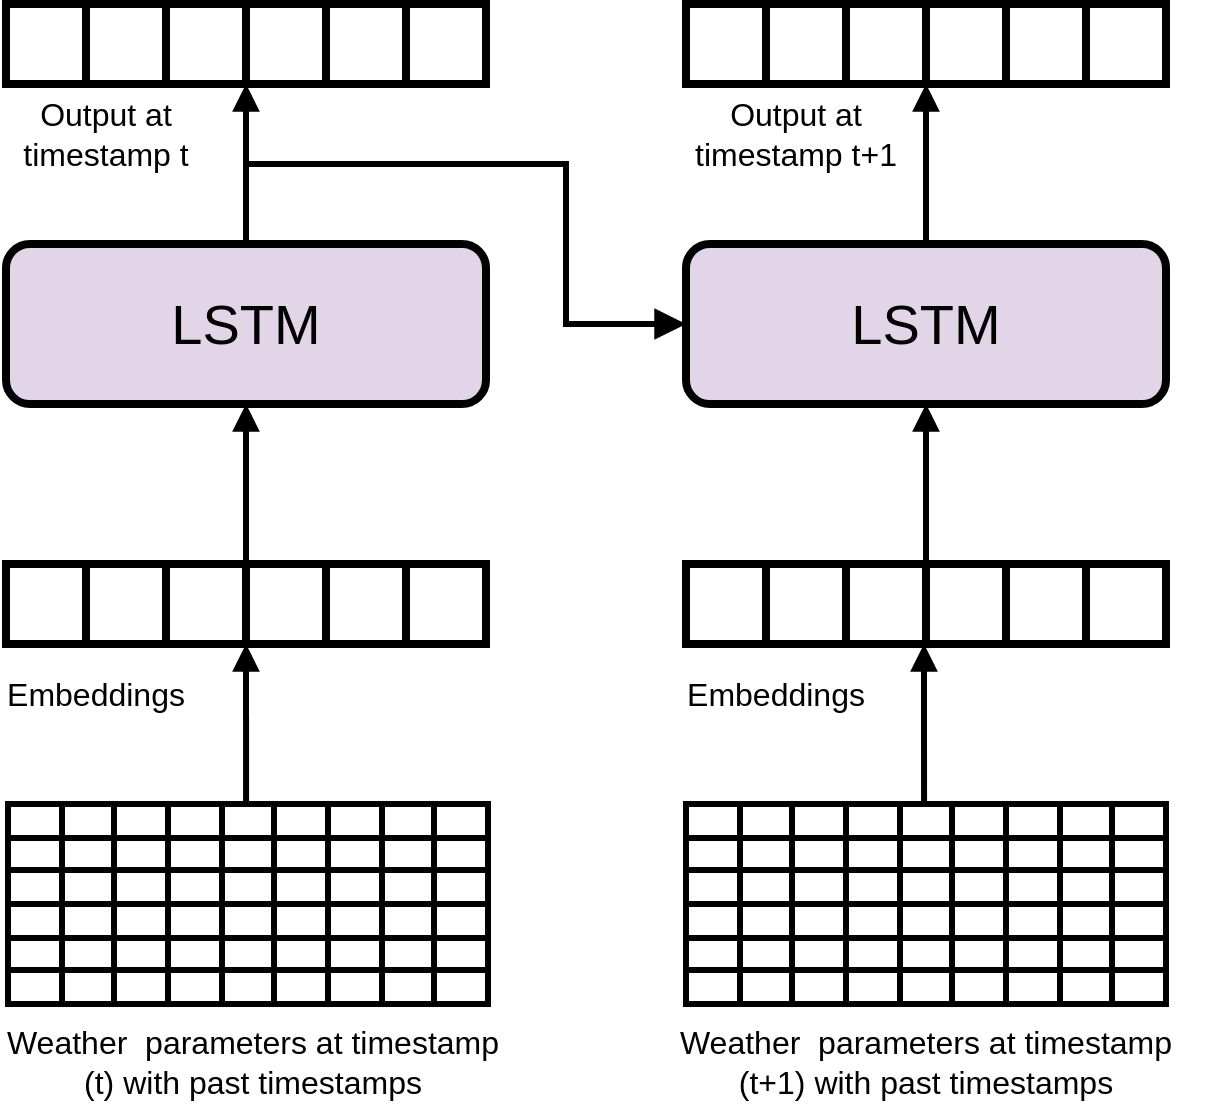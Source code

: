 <mxfile version="22.0.0" type="github">
  <diagram id="C5RBs43oDa-KdzZeNtuy" name="Page-1">
    <mxGraphModel dx="1362" dy="803" grid="1" gridSize="10" guides="1" tooltips="1" connect="1" arrows="1" fold="1" page="1" pageScale="1" pageWidth="827" pageHeight="1169" math="0" shadow="0">
      <root>
        <mxCell id="WIyWlLk6GJQsqaUBKTNV-0" />
        <mxCell id="WIyWlLk6GJQsqaUBKTNV-1" parent="WIyWlLk6GJQsqaUBKTNV-0" />
        <mxCell id="GEpArIHbRQg28lX1Gj3u-413" style="edgeStyle=orthogonalEdgeStyle;rounded=0;orthogonalLoop=1;jettySize=auto;html=1;exitX=0.5;exitY=0;exitDx=0;exitDy=0;entryX=0;entryY=1;entryDx=0;entryDy=0;strokeWidth=3;endArrow=block;endFill=1;" edge="1" parent="WIyWlLk6GJQsqaUBKTNV-1" source="GEpArIHbRQg28lX1Gj3u-13" target="GEpArIHbRQg28lX1Gj3u-73">
          <mxGeometry relative="1" as="geometry">
            <Array as="points">
              <mxPoint x="200" y="120" />
              <mxPoint x="200" y="120" />
            </Array>
          </mxGeometry>
        </mxCell>
        <mxCell id="GEpArIHbRQg28lX1Gj3u-13" value="LSTM" style="rounded=1;whiteSpace=wrap;html=1;strokeWidth=4;fontSize=28;fillColor=#e1d5e7;strokeColor=#000000;" vertex="1" parent="WIyWlLk6GJQsqaUBKTNV-1">
          <mxGeometry x="80" y="160" width="240" height="80" as="geometry" />
        </mxCell>
        <mxCell id="GEpArIHbRQg28lX1Gj3u-14" value="" style="rounded=0;whiteSpace=wrap;html=1;strokeWidth=4;" vertex="1" parent="WIyWlLk6GJQsqaUBKTNV-1">
          <mxGeometry x="80" y="320" width="40" height="40" as="geometry" />
        </mxCell>
        <mxCell id="GEpArIHbRQg28lX1Gj3u-28" value="" style="rounded=0;whiteSpace=wrap;html=1;strokeWidth=4;" vertex="1" parent="WIyWlLk6GJQsqaUBKTNV-1">
          <mxGeometry x="120" y="320" width="40" height="40" as="geometry" />
        </mxCell>
        <mxCell id="GEpArIHbRQg28lX1Gj3u-416" style="edgeStyle=orthogonalEdgeStyle;rounded=0;orthogonalLoop=1;jettySize=auto;html=1;exitX=1;exitY=0;exitDx=0;exitDy=0;entryX=0.5;entryY=1;entryDx=0;entryDy=0;strokeWidth=3;endArrow=block;endFill=1;" edge="1" parent="WIyWlLk6GJQsqaUBKTNV-1" source="GEpArIHbRQg28lX1Gj3u-29" target="GEpArIHbRQg28lX1Gj3u-13">
          <mxGeometry relative="1" as="geometry" />
        </mxCell>
        <mxCell id="GEpArIHbRQg28lX1Gj3u-29" value="" style="rounded=0;whiteSpace=wrap;html=1;strokeWidth=4;" vertex="1" parent="WIyWlLk6GJQsqaUBKTNV-1">
          <mxGeometry x="160" y="320" width="40" height="40" as="geometry" />
        </mxCell>
        <mxCell id="GEpArIHbRQg28lX1Gj3u-30" value="" style="rounded=0;whiteSpace=wrap;html=1;strokeWidth=4;" vertex="1" parent="WIyWlLk6GJQsqaUBKTNV-1">
          <mxGeometry x="200" y="320" width="40" height="40" as="geometry" />
        </mxCell>
        <mxCell id="GEpArIHbRQg28lX1Gj3u-31" value="" style="rounded=0;whiteSpace=wrap;html=1;strokeWidth=4;" vertex="1" parent="WIyWlLk6GJQsqaUBKTNV-1">
          <mxGeometry x="240" y="320" width="40" height="40" as="geometry" />
        </mxCell>
        <mxCell id="GEpArIHbRQg28lX1Gj3u-32" value="" style="rounded=0;whiteSpace=wrap;html=1;strokeWidth=4;" vertex="1" parent="WIyWlLk6GJQsqaUBKTNV-1">
          <mxGeometry x="280" y="320" width="40" height="40" as="geometry" />
        </mxCell>
        <mxCell id="GEpArIHbRQg28lX1Gj3u-33" value="Embeddings" style="text;html=1;strokeColor=none;fillColor=none;align=center;verticalAlign=middle;whiteSpace=wrap;rounded=0;fontSize=16;" vertex="1" parent="WIyWlLk6GJQsqaUBKTNV-1">
          <mxGeometry x="95" y="370" width="60" height="30" as="geometry" />
        </mxCell>
        <mxCell id="GEpArIHbRQg28lX1Gj3u-34" value="" style="shape=table;startSize=0;container=1;collapsible=0;childLayout=tableLayout;fontSize=16;strokeWidth=3;" vertex="1" parent="WIyWlLk6GJQsqaUBKTNV-1">
          <mxGeometry x="81" y="440" width="80" height="50" as="geometry" />
        </mxCell>
        <mxCell id="GEpArIHbRQg28lX1Gj3u-35" value="" style="shape=tableRow;horizontal=0;startSize=0;swimlaneHead=0;swimlaneBody=0;strokeColor=inherit;top=0;left=0;bottom=0;right=0;collapsible=0;dropTarget=0;fillColor=none;points=[[0,0.5],[1,0.5]];portConstraint=eastwest;fontSize=16;" vertex="1" parent="GEpArIHbRQg28lX1Gj3u-34">
          <mxGeometry width="80" height="17" as="geometry" />
        </mxCell>
        <mxCell id="GEpArIHbRQg28lX1Gj3u-36" value="" style="shape=partialRectangle;html=1;whiteSpace=wrap;connectable=0;strokeColor=inherit;overflow=hidden;fillColor=none;top=0;left=0;bottom=0;right=0;pointerEvents=1;fontSize=16;" vertex="1" parent="GEpArIHbRQg28lX1Gj3u-35">
          <mxGeometry width="27" height="17" as="geometry">
            <mxRectangle width="27" height="17" as="alternateBounds" />
          </mxGeometry>
        </mxCell>
        <mxCell id="GEpArIHbRQg28lX1Gj3u-37" value="" style="shape=partialRectangle;html=1;whiteSpace=wrap;connectable=0;strokeColor=inherit;overflow=hidden;fillColor=none;top=0;left=0;bottom=0;right=0;pointerEvents=1;fontSize=16;" vertex="1" parent="GEpArIHbRQg28lX1Gj3u-35">
          <mxGeometry x="27" width="26" height="17" as="geometry">
            <mxRectangle width="26" height="17" as="alternateBounds" />
          </mxGeometry>
        </mxCell>
        <mxCell id="GEpArIHbRQg28lX1Gj3u-38" value="" style="shape=partialRectangle;html=1;whiteSpace=wrap;connectable=0;strokeColor=inherit;overflow=hidden;fillColor=none;top=0;left=0;bottom=0;right=0;pointerEvents=1;fontSize=16;" vertex="1" parent="GEpArIHbRQg28lX1Gj3u-35">
          <mxGeometry x="53" width="27" height="17" as="geometry">
            <mxRectangle width="27" height="17" as="alternateBounds" />
          </mxGeometry>
        </mxCell>
        <mxCell id="GEpArIHbRQg28lX1Gj3u-39" value="" style="shape=tableRow;horizontal=0;startSize=0;swimlaneHead=0;swimlaneBody=0;strokeColor=inherit;top=0;left=0;bottom=0;right=0;collapsible=0;dropTarget=0;fillColor=none;points=[[0,0.5],[1,0.5]];portConstraint=eastwest;fontSize=16;strokeWidth=3;" vertex="1" parent="GEpArIHbRQg28lX1Gj3u-34">
          <mxGeometry y="17" width="80" height="16" as="geometry" />
        </mxCell>
        <mxCell id="GEpArIHbRQg28lX1Gj3u-40" value="" style="shape=partialRectangle;html=1;whiteSpace=wrap;connectable=0;strokeColor=inherit;overflow=hidden;fillColor=none;top=0;left=0;bottom=0;right=0;pointerEvents=1;fontSize=16;" vertex="1" parent="GEpArIHbRQg28lX1Gj3u-39">
          <mxGeometry width="27" height="16" as="geometry">
            <mxRectangle width="27" height="16" as="alternateBounds" />
          </mxGeometry>
        </mxCell>
        <mxCell id="GEpArIHbRQg28lX1Gj3u-41" value="" style="shape=partialRectangle;html=1;whiteSpace=wrap;connectable=0;strokeColor=inherit;overflow=hidden;fillColor=none;top=0;left=0;bottom=0;right=0;pointerEvents=1;fontSize=16;" vertex="1" parent="GEpArIHbRQg28lX1Gj3u-39">
          <mxGeometry x="27" width="26" height="16" as="geometry">
            <mxRectangle width="26" height="16" as="alternateBounds" />
          </mxGeometry>
        </mxCell>
        <mxCell id="GEpArIHbRQg28lX1Gj3u-42" value="" style="shape=partialRectangle;html=1;whiteSpace=wrap;connectable=0;strokeColor=inherit;overflow=hidden;fillColor=none;top=0;left=0;bottom=0;right=0;pointerEvents=1;fontSize=16;" vertex="1" parent="GEpArIHbRQg28lX1Gj3u-39">
          <mxGeometry x="53" width="27" height="16" as="geometry">
            <mxRectangle width="27" height="16" as="alternateBounds" />
          </mxGeometry>
        </mxCell>
        <mxCell id="GEpArIHbRQg28lX1Gj3u-43" value="" style="shape=tableRow;horizontal=0;startSize=0;swimlaneHead=0;swimlaneBody=0;strokeColor=inherit;top=0;left=0;bottom=0;right=0;collapsible=0;dropTarget=0;fillColor=none;points=[[0,0.5],[1,0.5]];portConstraint=eastwest;fontSize=16;" vertex="1" parent="GEpArIHbRQg28lX1Gj3u-34">
          <mxGeometry y="33" width="80" height="17" as="geometry" />
        </mxCell>
        <mxCell id="GEpArIHbRQg28lX1Gj3u-44" value="" style="shape=partialRectangle;html=1;whiteSpace=wrap;connectable=0;strokeColor=inherit;overflow=hidden;fillColor=none;top=0;left=0;bottom=0;right=0;pointerEvents=1;fontSize=16;" vertex="1" parent="GEpArIHbRQg28lX1Gj3u-43">
          <mxGeometry width="27" height="17" as="geometry">
            <mxRectangle width="27" height="17" as="alternateBounds" />
          </mxGeometry>
        </mxCell>
        <mxCell id="GEpArIHbRQg28lX1Gj3u-45" value="" style="shape=partialRectangle;html=1;whiteSpace=wrap;connectable=0;strokeColor=inherit;overflow=hidden;fillColor=none;top=0;left=0;bottom=0;right=0;pointerEvents=1;fontSize=16;" vertex="1" parent="GEpArIHbRQg28lX1Gj3u-43">
          <mxGeometry x="27" width="26" height="17" as="geometry">
            <mxRectangle width="26" height="17" as="alternateBounds" />
          </mxGeometry>
        </mxCell>
        <mxCell id="GEpArIHbRQg28lX1Gj3u-46" value="" style="shape=partialRectangle;html=1;whiteSpace=wrap;connectable=0;strokeColor=inherit;overflow=hidden;fillColor=none;top=0;left=0;bottom=0;right=0;pointerEvents=1;fontSize=16;" vertex="1" parent="GEpArIHbRQg28lX1Gj3u-43">
          <mxGeometry x="53" width="27" height="17" as="geometry">
            <mxRectangle width="27" height="17" as="alternateBounds" />
          </mxGeometry>
        </mxCell>
        <mxCell id="GEpArIHbRQg28lX1Gj3u-61" value="Weather&amp;nbsp; parameters at timestamp (t) with past timestamps" style="text;html=1;strokeColor=none;fillColor=none;align=center;verticalAlign=middle;whiteSpace=wrap;rounded=0;fontSize=16;" vertex="1" parent="WIyWlLk6GJQsqaUBKTNV-1">
          <mxGeometry x="77" y="546" width="253" height="45" as="geometry" />
        </mxCell>
        <mxCell id="GEpArIHbRQg28lX1Gj3u-70" value="" style="rounded=0;whiteSpace=wrap;html=1;strokeWidth=4;" vertex="1" parent="WIyWlLk6GJQsqaUBKTNV-1">
          <mxGeometry x="80" y="40" width="40" height="40" as="geometry" />
        </mxCell>
        <mxCell id="GEpArIHbRQg28lX1Gj3u-71" value="" style="rounded=0;whiteSpace=wrap;html=1;strokeWidth=4;" vertex="1" parent="WIyWlLk6GJQsqaUBKTNV-1">
          <mxGeometry x="120" y="40" width="40" height="40" as="geometry" />
        </mxCell>
        <mxCell id="GEpArIHbRQg28lX1Gj3u-72" value="" style="rounded=0;whiteSpace=wrap;html=1;strokeWidth=4;" vertex="1" parent="WIyWlLk6GJQsqaUBKTNV-1">
          <mxGeometry x="160" y="40" width="40" height="40" as="geometry" />
        </mxCell>
        <mxCell id="GEpArIHbRQg28lX1Gj3u-73" value="" style="rounded=0;whiteSpace=wrap;html=1;strokeWidth=4;" vertex="1" parent="WIyWlLk6GJQsqaUBKTNV-1">
          <mxGeometry x="200" y="40" width="40" height="40" as="geometry" />
        </mxCell>
        <mxCell id="GEpArIHbRQg28lX1Gj3u-74" value="" style="rounded=0;whiteSpace=wrap;html=1;strokeWidth=4;" vertex="1" parent="WIyWlLk6GJQsqaUBKTNV-1">
          <mxGeometry x="240" y="40" width="40" height="40" as="geometry" />
        </mxCell>
        <mxCell id="GEpArIHbRQg28lX1Gj3u-75" value="" style="rounded=0;whiteSpace=wrap;html=1;strokeWidth=4;" vertex="1" parent="WIyWlLk6GJQsqaUBKTNV-1">
          <mxGeometry x="280" y="40" width="40" height="40" as="geometry" />
        </mxCell>
        <mxCell id="GEpArIHbRQg28lX1Gj3u-76" value="Output at timestamp t" style="text;html=1;strokeColor=none;fillColor=none;align=center;verticalAlign=middle;whiteSpace=wrap;rounded=0;fontSize=16;" vertex="1" parent="WIyWlLk6GJQsqaUBKTNV-1">
          <mxGeometry x="80" y="90" width="100" height="30" as="geometry" />
        </mxCell>
        <mxCell id="GEpArIHbRQg28lX1Gj3u-77" value="" style="shape=table;startSize=0;container=1;collapsible=0;childLayout=tableLayout;fontSize=16;strokeWidth=3;" vertex="1" parent="WIyWlLk6GJQsqaUBKTNV-1">
          <mxGeometry x="161" y="440" width="80" height="50" as="geometry" />
        </mxCell>
        <mxCell id="GEpArIHbRQg28lX1Gj3u-78" value="" style="shape=tableRow;horizontal=0;startSize=0;swimlaneHead=0;swimlaneBody=0;strokeColor=inherit;top=0;left=0;bottom=0;right=0;collapsible=0;dropTarget=0;fillColor=none;points=[[0,0.5],[1,0.5]];portConstraint=eastwest;fontSize=16;" vertex="1" parent="GEpArIHbRQg28lX1Gj3u-77">
          <mxGeometry width="80" height="17" as="geometry" />
        </mxCell>
        <mxCell id="GEpArIHbRQg28lX1Gj3u-79" value="" style="shape=partialRectangle;html=1;whiteSpace=wrap;connectable=0;strokeColor=inherit;overflow=hidden;fillColor=none;top=0;left=0;bottom=0;right=0;pointerEvents=1;fontSize=16;" vertex="1" parent="GEpArIHbRQg28lX1Gj3u-78">
          <mxGeometry width="27" height="17" as="geometry">
            <mxRectangle width="27" height="17" as="alternateBounds" />
          </mxGeometry>
        </mxCell>
        <mxCell id="GEpArIHbRQg28lX1Gj3u-80" value="" style="shape=partialRectangle;html=1;whiteSpace=wrap;connectable=0;strokeColor=inherit;overflow=hidden;fillColor=none;top=0;left=0;bottom=0;right=0;pointerEvents=1;fontSize=16;" vertex="1" parent="GEpArIHbRQg28lX1Gj3u-78">
          <mxGeometry x="27" width="26" height="17" as="geometry">
            <mxRectangle width="26" height="17" as="alternateBounds" />
          </mxGeometry>
        </mxCell>
        <mxCell id="GEpArIHbRQg28lX1Gj3u-81" value="" style="shape=partialRectangle;html=1;whiteSpace=wrap;connectable=0;strokeColor=inherit;overflow=hidden;fillColor=none;top=0;left=0;bottom=0;right=0;pointerEvents=1;fontSize=16;" vertex="1" parent="GEpArIHbRQg28lX1Gj3u-78">
          <mxGeometry x="53" width="27" height="17" as="geometry">
            <mxRectangle width="27" height="17" as="alternateBounds" />
          </mxGeometry>
        </mxCell>
        <mxCell id="GEpArIHbRQg28lX1Gj3u-82" value="" style="shape=tableRow;horizontal=0;startSize=0;swimlaneHead=0;swimlaneBody=0;strokeColor=inherit;top=0;left=0;bottom=0;right=0;collapsible=0;dropTarget=0;fillColor=none;points=[[0,0.5],[1,0.5]];portConstraint=eastwest;fontSize=16;strokeWidth=3;" vertex="1" parent="GEpArIHbRQg28lX1Gj3u-77">
          <mxGeometry y="17" width="80" height="16" as="geometry" />
        </mxCell>
        <mxCell id="GEpArIHbRQg28lX1Gj3u-83" value="" style="shape=partialRectangle;html=1;whiteSpace=wrap;connectable=0;strokeColor=inherit;overflow=hidden;fillColor=none;top=0;left=0;bottom=0;right=0;pointerEvents=1;fontSize=16;" vertex="1" parent="GEpArIHbRQg28lX1Gj3u-82">
          <mxGeometry width="27" height="16" as="geometry">
            <mxRectangle width="27" height="16" as="alternateBounds" />
          </mxGeometry>
        </mxCell>
        <mxCell id="GEpArIHbRQg28lX1Gj3u-84" value="" style="shape=partialRectangle;html=1;whiteSpace=wrap;connectable=0;strokeColor=inherit;overflow=hidden;fillColor=none;top=0;left=0;bottom=0;right=0;pointerEvents=1;fontSize=16;" vertex="1" parent="GEpArIHbRQg28lX1Gj3u-82">
          <mxGeometry x="27" width="26" height="16" as="geometry">
            <mxRectangle width="26" height="16" as="alternateBounds" />
          </mxGeometry>
        </mxCell>
        <mxCell id="GEpArIHbRQg28lX1Gj3u-85" value="" style="shape=partialRectangle;html=1;whiteSpace=wrap;connectable=0;strokeColor=inherit;overflow=hidden;fillColor=none;top=0;left=0;bottom=0;right=0;pointerEvents=1;fontSize=16;" vertex="1" parent="GEpArIHbRQg28lX1Gj3u-82">
          <mxGeometry x="53" width="27" height="16" as="geometry">
            <mxRectangle width="27" height="16" as="alternateBounds" />
          </mxGeometry>
        </mxCell>
        <mxCell id="GEpArIHbRQg28lX1Gj3u-86" value="" style="shape=tableRow;horizontal=0;startSize=0;swimlaneHead=0;swimlaneBody=0;strokeColor=inherit;top=0;left=0;bottom=0;right=0;collapsible=0;dropTarget=0;fillColor=none;points=[[0,0.5],[1,0.5]];portConstraint=eastwest;fontSize=16;" vertex="1" parent="GEpArIHbRQg28lX1Gj3u-77">
          <mxGeometry y="33" width="80" height="17" as="geometry" />
        </mxCell>
        <mxCell id="GEpArIHbRQg28lX1Gj3u-87" value="" style="shape=partialRectangle;html=1;whiteSpace=wrap;connectable=0;strokeColor=inherit;overflow=hidden;fillColor=none;top=0;left=0;bottom=0;right=0;pointerEvents=1;fontSize=16;" vertex="1" parent="GEpArIHbRQg28lX1Gj3u-86">
          <mxGeometry width="27" height="17" as="geometry">
            <mxRectangle width="27" height="17" as="alternateBounds" />
          </mxGeometry>
        </mxCell>
        <mxCell id="GEpArIHbRQg28lX1Gj3u-88" value="" style="shape=partialRectangle;html=1;whiteSpace=wrap;connectable=0;strokeColor=inherit;overflow=hidden;fillColor=none;top=0;left=0;bottom=0;right=0;pointerEvents=1;fontSize=16;" vertex="1" parent="GEpArIHbRQg28lX1Gj3u-86">
          <mxGeometry x="27" width="26" height="17" as="geometry">
            <mxRectangle width="26" height="17" as="alternateBounds" />
          </mxGeometry>
        </mxCell>
        <mxCell id="GEpArIHbRQg28lX1Gj3u-89" value="" style="shape=partialRectangle;html=1;whiteSpace=wrap;connectable=0;strokeColor=inherit;overflow=hidden;fillColor=none;top=0;left=0;bottom=0;right=0;pointerEvents=1;fontSize=16;" vertex="1" parent="GEpArIHbRQg28lX1Gj3u-86">
          <mxGeometry x="53" width="27" height="17" as="geometry">
            <mxRectangle width="27" height="17" as="alternateBounds" />
          </mxGeometry>
        </mxCell>
        <mxCell id="GEpArIHbRQg28lX1Gj3u-90" value="" style="shape=table;startSize=0;container=1;collapsible=0;childLayout=tableLayout;fontSize=16;strokeWidth=3;" vertex="1" parent="WIyWlLk6GJQsqaUBKTNV-1">
          <mxGeometry x="241" y="440" width="80" height="50" as="geometry" />
        </mxCell>
        <mxCell id="GEpArIHbRQg28lX1Gj3u-91" value="" style="shape=tableRow;horizontal=0;startSize=0;swimlaneHead=0;swimlaneBody=0;strokeColor=inherit;top=0;left=0;bottom=0;right=0;collapsible=0;dropTarget=0;fillColor=none;points=[[0,0.5],[1,0.5]];portConstraint=eastwest;fontSize=16;" vertex="1" parent="GEpArIHbRQg28lX1Gj3u-90">
          <mxGeometry width="80" height="17" as="geometry" />
        </mxCell>
        <mxCell id="GEpArIHbRQg28lX1Gj3u-92" value="" style="shape=partialRectangle;html=1;whiteSpace=wrap;connectable=0;strokeColor=inherit;overflow=hidden;fillColor=none;top=0;left=0;bottom=0;right=0;pointerEvents=1;fontSize=16;" vertex="1" parent="GEpArIHbRQg28lX1Gj3u-91">
          <mxGeometry width="27" height="17" as="geometry">
            <mxRectangle width="27" height="17" as="alternateBounds" />
          </mxGeometry>
        </mxCell>
        <mxCell id="GEpArIHbRQg28lX1Gj3u-93" value="" style="shape=partialRectangle;html=1;whiteSpace=wrap;connectable=0;strokeColor=inherit;overflow=hidden;fillColor=none;top=0;left=0;bottom=0;right=0;pointerEvents=1;fontSize=16;" vertex="1" parent="GEpArIHbRQg28lX1Gj3u-91">
          <mxGeometry x="27" width="26" height="17" as="geometry">
            <mxRectangle width="26" height="17" as="alternateBounds" />
          </mxGeometry>
        </mxCell>
        <mxCell id="GEpArIHbRQg28lX1Gj3u-94" value="" style="shape=partialRectangle;html=1;whiteSpace=wrap;connectable=0;strokeColor=inherit;overflow=hidden;fillColor=none;top=0;left=0;bottom=0;right=0;pointerEvents=1;fontSize=16;" vertex="1" parent="GEpArIHbRQg28lX1Gj3u-91">
          <mxGeometry x="53" width="27" height="17" as="geometry">
            <mxRectangle width="27" height="17" as="alternateBounds" />
          </mxGeometry>
        </mxCell>
        <mxCell id="GEpArIHbRQg28lX1Gj3u-95" value="" style="shape=tableRow;horizontal=0;startSize=0;swimlaneHead=0;swimlaneBody=0;strokeColor=inherit;top=0;left=0;bottom=0;right=0;collapsible=0;dropTarget=0;fillColor=none;points=[[0,0.5],[1,0.5]];portConstraint=eastwest;fontSize=16;strokeWidth=3;" vertex="1" parent="GEpArIHbRQg28lX1Gj3u-90">
          <mxGeometry y="17" width="80" height="16" as="geometry" />
        </mxCell>
        <mxCell id="GEpArIHbRQg28lX1Gj3u-96" value="" style="shape=partialRectangle;html=1;whiteSpace=wrap;connectable=0;strokeColor=inherit;overflow=hidden;fillColor=none;top=0;left=0;bottom=0;right=0;pointerEvents=1;fontSize=16;" vertex="1" parent="GEpArIHbRQg28lX1Gj3u-95">
          <mxGeometry width="27" height="16" as="geometry">
            <mxRectangle width="27" height="16" as="alternateBounds" />
          </mxGeometry>
        </mxCell>
        <mxCell id="GEpArIHbRQg28lX1Gj3u-97" value="" style="shape=partialRectangle;html=1;whiteSpace=wrap;connectable=0;strokeColor=inherit;overflow=hidden;fillColor=none;top=0;left=0;bottom=0;right=0;pointerEvents=1;fontSize=16;" vertex="1" parent="GEpArIHbRQg28lX1Gj3u-95">
          <mxGeometry x="27" width="26" height="16" as="geometry">
            <mxRectangle width="26" height="16" as="alternateBounds" />
          </mxGeometry>
        </mxCell>
        <mxCell id="GEpArIHbRQg28lX1Gj3u-98" value="" style="shape=partialRectangle;html=1;whiteSpace=wrap;connectable=0;strokeColor=inherit;overflow=hidden;fillColor=none;top=0;left=0;bottom=0;right=0;pointerEvents=1;fontSize=16;" vertex="1" parent="GEpArIHbRQg28lX1Gj3u-95">
          <mxGeometry x="53" width="27" height="16" as="geometry">
            <mxRectangle width="27" height="16" as="alternateBounds" />
          </mxGeometry>
        </mxCell>
        <mxCell id="GEpArIHbRQg28lX1Gj3u-99" value="" style="shape=tableRow;horizontal=0;startSize=0;swimlaneHead=0;swimlaneBody=0;strokeColor=inherit;top=0;left=0;bottom=0;right=0;collapsible=0;dropTarget=0;fillColor=none;points=[[0,0.5],[1,0.5]];portConstraint=eastwest;fontSize=16;" vertex="1" parent="GEpArIHbRQg28lX1Gj3u-90">
          <mxGeometry y="33" width="80" height="17" as="geometry" />
        </mxCell>
        <mxCell id="GEpArIHbRQg28lX1Gj3u-100" value="" style="shape=partialRectangle;html=1;whiteSpace=wrap;connectable=0;strokeColor=inherit;overflow=hidden;fillColor=none;top=0;left=0;bottom=0;right=0;pointerEvents=1;fontSize=16;" vertex="1" parent="GEpArIHbRQg28lX1Gj3u-99">
          <mxGeometry width="27" height="17" as="geometry">
            <mxRectangle width="27" height="17" as="alternateBounds" />
          </mxGeometry>
        </mxCell>
        <mxCell id="GEpArIHbRQg28lX1Gj3u-101" value="" style="shape=partialRectangle;html=1;whiteSpace=wrap;connectable=0;strokeColor=inherit;overflow=hidden;fillColor=none;top=0;left=0;bottom=0;right=0;pointerEvents=1;fontSize=16;" vertex="1" parent="GEpArIHbRQg28lX1Gj3u-99">
          <mxGeometry x="27" width="26" height="17" as="geometry">
            <mxRectangle width="26" height="17" as="alternateBounds" />
          </mxGeometry>
        </mxCell>
        <mxCell id="GEpArIHbRQg28lX1Gj3u-102" value="" style="shape=partialRectangle;html=1;whiteSpace=wrap;connectable=0;strokeColor=inherit;overflow=hidden;fillColor=none;top=0;left=0;bottom=0;right=0;pointerEvents=1;fontSize=16;" vertex="1" parent="GEpArIHbRQg28lX1Gj3u-99">
          <mxGeometry x="53" width="27" height="17" as="geometry">
            <mxRectangle width="27" height="17" as="alternateBounds" />
          </mxGeometry>
        </mxCell>
        <mxCell id="GEpArIHbRQg28lX1Gj3u-181" value="" style="shape=table;startSize=0;container=1;collapsible=0;childLayout=tableLayout;fontSize=16;strokeWidth=3;" vertex="1" parent="WIyWlLk6GJQsqaUBKTNV-1">
          <mxGeometry x="81" y="490" width="80" height="50" as="geometry" />
        </mxCell>
        <mxCell id="GEpArIHbRQg28lX1Gj3u-182" value="" style="shape=tableRow;horizontal=0;startSize=0;swimlaneHead=0;swimlaneBody=0;strokeColor=inherit;top=0;left=0;bottom=0;right=0;collapsible=0;dropTarget=0;fillColor=none;points=[[0,0.5],[1,0.5]];portConstraint=eastwest;fontSize=16;" vertex="1" parent="GEpArIHbRQg28lX1Gj3u-181">
          <mxGeometry width="80" height="17" as="geometry" />
        </mxCell>
        <mxCell id="GEpArIHbRQg28lX1Gj3u-183" value="" style="shape=partialRectangle;html=1;whiteSpace=wrap;connectable=0;strokeColor=inherit;overflow=hidden;fillColor=none;top=0;left=0;bottom=0;right=0;pointerEvents=1;fontSize=16;" vertex="1" parent="GEpArIHbRQg28lX1Gj3u-182">
          <mxGeometry width="27" height="17" as="geometry">
            <mxRectangle width="27" height="17" as="alternateBounds" />
          </mxGeometry>
        </mxCell>
        <mxCell id="GEpArIHbRQg28lX1Gj3u-184" value="" style="shape=partialRectangle;html=1;whiteSpace=wrap;connectable=0;strokeColor=inherit;overflow=hidden;fillColor=none;top=0;left=0;bottom=0;right=0;pointerEvents=1;fontSize=16;" vertex="1" parent="GEpArIHbRQg28lX1Gj3u-182">
          <mxGeometry x="27" width="26" height="17" as="geometry">
            <mxRectangle width="26" height="17" as="alternateBounds" />
          </mxGeometry>
        </mxCell>
        <mxCell id="GEpArIHbRQg28lX1Gj3u-185" value="" style="shape=partialRectangle;html=1;whiteSpace=wrap;connectable=0;strokeColor=inherit;overflow=hidden;fillColor=none;top=0;left=0;bottom=0;right=0;pointerEvents=1;fontSize=16;" vertex="1" parent="GEpArIHbRQg28lX1Gj3u-182">
          <mxGeometry x="53" width="27" height="17" as="geometry">
            <mxRectangle width="27" height="17" as="alternateBounds" />
          </mxGeometry>
        </mxCell>
        <mxCell id="GEpArIHbRQg28lX1Gj3u-186" value="" style="shape=tableRow;horizontal=0;startSize=0;swimlaneHead=0;swimlaneBody=0;strokeColor=inherit;top=0;left=0;bottom=0;right=0;collapsible=0;dropTarget=0;fillColor=none;points=[[0,0.5],[1,0.5]];portConstraint=eastwest;fontSize=16;strokeWidth=3;" vertex="1" parent="GEpArIHbRQg28lX1Gj3u-181">
          <mxGeometry y="17" width="80" height="16" as="geometry" />
        </mxCell>
        <mxCell id="GEpArIHbRQg28lX1Gj3u-187" value="" style="shape=partialRectangle;html=1;whiteSpace=wrap;connectable=0;strokeColor=inherit;overflow=hidden;fillColor=none;top=0;left=0;bottom=0;right=0;pointerEvents=1;fontSize=16;" vertex="1" parent="GEpArIHbRQg28lX1Gj3u-186">
          <mxGeometry width="27" height="16" as="geometry">
            <mxRectangle width="27" height="16" as="alternateBounds" />
          </mxGeometry>
        </mxCell>
        <mxCell id="GEpArIHbRQg28lX1Gj3u-188" value="" style="shape=partialRectangle;html=1;whiteSpace=wrap;connectable=0;strokeColor=inherit;overflow=hidden;fillColor=none;top=0;left=0;bottom=0;right=0;pointerEvents=1;fontSize=16;" vertex="1" parent="GEpArIHbRQg28lX1Gj3u-186">
          <mxGeometry x="27" width="26" height="16" as="geometry">
            <mxRectangle width="26" height="16" as="alternateBounds" />
          </mxGeometry>
        </mxCell>
        <mxCell id="GEpArIHbRQg28lX1Gj3u-189" value="" style="shape=partialRectangle;html=1;whiteSpace=wrap;connectable=0;strokeColor=inherit;overflow=hidden;fillColor=none;top=0;left=0;bottom=0;right=0;pointerEvents=1;fontSize=16;" vertex="1" parent="GEpArIHbRQg28lX1Gj3u-186">
          <mxGeometry x="53" width="27" height="16" as="geometry">
            <mxRectangle width="27" height="16" as="alternateBounds" />
          </mxGeometry>
        </mxCell>
        <mxCell id="GEpArIHbRQg28lX1Gj3u-190" value="" style="shape=tableRow;horizontal=0;startSize=0;swimlaneHead=0;swimlaneBody=0;strokeColor=inherit;top=0;left=0;bottom=0;right=0;collapsible=0;dropTarget=0;fillColor=none;points=[[0,0.5],[1,0.5]];portConstraint=eastwest;fontSize=16;" vertex="1" parent="GEpArIHbRQg28lX1Gj3u-181">
          <mxGeometry y="33" width="80" height="17" as="geometry" />
        </mxCell>
        <mxCell id="GEpArIHbRQg28lX1Gj3u-191" value="" style="shape=partialRectangle;html=1;whiteSpace=wrap;connectable=0;strokeColor=inherit;overflow=hidden;fillColor=none;top=0;left=0;bottom=0;right=0;pointerEvents=1;fontSize=16;" vertex="1" parent="GEpArIHbRQg28lX1Gj3u-190">
          <mxGeometry width="27" height="17" as="geometry">
            <mxRectangle width="27" height="17" as="alternateBounds" />
          </mxGeometry>
        </mxCell>
        <mxCell id="GEpArIHbRQg28lX1Gj3u-192" value="" style="shape=partialRectangle;html=1;whiteSpace=wrap;connectable=0;strokeColor=inherit;overflow=hidden;fillColor=none;top=0;left=0;bottom=0;right=0;pointerEvents=1;fontSize=16;" vertex="1" parent="GEpArIHbRQg28lX1Gj3u-190">
          <mxGeometry x="27" width="26" height="17" as="geometry">
            <mxRectangle width="26" height="17" as="alternateBounds" />
          </mxGeometry>
        </mxCell>
        <mxCell id="GEpArIHbRQg28lX1Gj3u-193" value="" style="shape=partialRectangle;html=1;whiteSpace=wrap;connectable=0;strokeColor=inherit;overflow=hidden;fillColor=none;top=0;left=0;bottom=0;right=0;pointerEvents=1;fontSize=16;" vertex="1" parent="GEpArIHbRQg28lX1Gj3u-190">
          <mxGeometry x="53" width="27" height="17" as="geometry">
            <mxRectangle width="27" height="17" as="alternateBounds" />
          </mxGeometry>
        </mxCell>
        <mxCell id="GEpArIHbRQg28lX1Gj3u-194" value="" style="shape=table;startSize=0;container=1;collapsible=0;childLayout=tableLayout;fontSize=16;strokeWidth=3;" vertex="1" parent="WIyWlLk6GJQsqaUBKTNV-1">
          <mxGeometry x="161" y="490" width="80" height="50" as="geometry" />
        </mxCell>
        <mxCell id="GEpArIHbRQg28lX1Gj3u-195" value="" style="shape=tableRow;horizontal=0;startSize=0;swimlaneHead=0;swimlaneBody=0;strokeColor=inherit;top=0;left=0;bottom=0;right=0;collapsible=0;dropTarget=0;fillColor=none;points=[[0,0.5],[1,0.5]];portConstraint=eastwest;fontSize=16;" vertex="1" parent="GEpArIHbRQg28lX1Gj3u-194">
          <mxGeometry width="80" height="17" as="geometry" />
        </mxCell>
        <mxCell id="GEpArIHbRQg28lX1Gj3u-196" value="" style="shape=partialRectangle;html=1;whiteSpace=wrap;connectable=0;strokeColor=inherit;overflow=hidden;fillColor=none;top=0;left=0;bottom=0;right=0;pointerEvents=1;fontSize=16;" vertex="1" parent="GEpArIHbRQg28lX1Gj3u-195">
          <mxGeometry width="27" height="17" as="geometry">
            <mxRectangle width="27" height="17" as="alternateBounds" />
          </mxGeometry>
        </mxCell>
        <mxCell id="GEpArIHbRQg28lX1Gj3u-197" value="" style="shape=partialRectangle;html=1;whiteSpace=wrap;connectable=0;strokeColor=inherit;overflow=hidden;fillColor=none;top=0;left=0;bottom=0;right=0;pointerEvents=1;fontSize=16;" vertex="1" parent="GEpArIHbRQg28lX1Gj3u-195">
          <mxGeometry x="27" width="26" height="17" as="geometry">
            <mxRectangle width="26" height="17" as="alternateBounds" />
          </mxGeometry>
        </mxCell>
        <mxCell id="GEpArIHbRQg28lX1Gj3u-198" value="" style="shape=partialRectangle;html=1;whiteSpace=wrap;connectable=0;strokeColor=inherit;overflow=hidden;fillColor=none;top=0;left=0;bottom=0;right=0;pointerEvents=1;fontSize=16;" vertex="1" parent="GEpArIHbRQg28lX1Gj3u-195">
          <mxGeometry x="53" width="27" height="17" as="geometry">
            <mxRectangle width="27" height="17" as="alternateBounds" />
          </mxGeometry>
        </mxCell>
        <mxCell id="GEpArIHbRQg28lX1Gj3u-199" value="" style="shape=tableRow;horizontal=0;startSize=0;swimlaneHead=0;swimlaneBody=0;strokeColor=inherit;top=0;left=0;bottom=0;right=0;collapsible=0;dropTarget=0;fillColor=none;points=[[0,0.5],[1,0.5]];portConstraint=eastwest;fontSize=16;strokeWidth=3;" vertex="1" parent="GEpArIHbRQg28lX1Gj3u-194">
          <mxGeometry y="17" width="80" height="16" as="geometry" />
        </mxCell>
        <mxCell id="GEpArIHbRQg28lX1Gj3u-200" value="" style="shape=partialRectangle;html=1;whiteSpace=wrap;connectable=0;strokeColor=inherit;overflow=hidden;fillColor=none;top=0;left=0;bottom=0;right=0;pointerEvents=1;fontSize=16;" vertex="1" parent="GEpArIHbRQg28lX1Gj3u-199">
          <mxGeometry width="27" height="16" as="geometry">
            <mxRectangle width="27" height="16" as="alternateBounds" />
          </mxGeometry>
        </mxCell>
        <mxCell id="GEpArIHbRQg28lX1Gj3u-201" value="" style="shape=partialRectangle;html=1;whiteSpace=wrap;connectable=0;strokeColor=inherit;overflow=hidden;fillColor=none;top=0;left=0;bottom=0;right=0;pointerEvents=1;fontSize=16;" vertex="1" parent="GEpArIHbRQg28lX1Gj3u-199">
          <mxGeometry x="27" width="26" height="16" as="geometry">
            <mxRectangle width="26" height="16" as="alternateBounds" />
          </mxGeometry>
        </mxCell>
        <mxCell id="GEpArIHbRQg28lX1Gj3u-202" value="" style="shape=partialRectangle;html=1;whiteSpace=wrap;connectable=0;strokeColor=inherit;overflow=hidden;fillColor=none;top=0;left=0;bottom=0;right=0;pointerEvents=1;fontSize=16;" vertex="1" parent="GEpArIHbRQg28lX1Gj3u-199">
          <mxGeometry x="53" width="27" height="16" as="geometry">
            <mxRectangle width="27" height="16" as="alternateBounds" />
          </mxGeometry>
        </mxCell>
        <mxCell id="GEpArIHbRQg28lX1Gj3u-203" value="" style="shape=tableRow;horizontal=0;startSize=0;swimlaneHead=0;swimlaneBody=0;strokeColor=inherit;top=0;left=0;bottom=0;right=0;collapsible=0;dropTarget=0;fillColor=none;points=[[0,0.5],[1,0.5]];portConstraint=eastwest;fontSize=16;" vertex="1" parent="GEpArIHbRQg28lX1Gj3u-194">
          <mxGeometry y="33" width="80" height="17" as="geometry" />
        </mxCell>
        <mxCell id="GEpArIHbRQg28lX1Gj3u-204" value="" style="shape=partialRectangle;html=1;whiteSpace=wrap;connectable=0;strokeColor=inherit;overflow=hidden;fillColor=none;top=0;left=0;bottom=0;right=0;pointerEvents=1;fontSize=16;" vertex="1" parent="GEpArIHbRQg28lX1Gj3u-203">
          <mxGeometry width="27" height="17" as="geometry">
            <mxRectangle width="27" height="17" as="alternateBounds" />
          </mxGeometry>
        </mxCell>
        <mxCell id="GEpArIHbRQg28lX1Gj3u-205" value="" style="shape=partialRectangle;html=1;whiteSpace=wrap;connectable=0;strokeColor=inherit;overflow=hidden;fillColor=none;top=0;left=0;bottom=0;right=0;pointerEvents=1;fontSize=16;" vertex="1" parent="GEpArIHbRQg28lX1Gj3u-203">
          <mxGeometry x="27" width="26" height="17" as="geometry">
            <mxRectangle width="26" height="17" as="alternateBounds" />
          </mxGeometry>
        </mxCell>
        <mxCell id="GEpArIHbRQg28lX1Gj3u-206" value="" style="shape=partialRectangle;html=1;whiteSpace=wrap;connectable=0;strokeColor=inherit;overflow=hidden;fillColor=none;top=0;left=0;bottom=0;right=0;pointerEvents=1;fontSize=16;" vertex="1" parent="GEpArIHbRQg28lX1Gj3u-203">
          <mxGeometry x="53" width="27" height="17" as="geometry">
            <mxRectangle width="27" height="17" as="alternateBounds" />
          </mxGeometry>
        </mxCell>
        <mxCell id="GEpArIHbRQg28lX1Gj3u-207" value="" style="shape=table;startSize=0;container=1;collapsible=0;childLayout=tableLayout;fontSize=16;strokeWidth=3;" vertex="1" parent="WIyWlLk6GJQsqaUBKTNV-1">
          <mxGeometry x="241" y="490" width="80" height="50" as="geometry" />
        </mxCell>
        <mxCell id="GEpArIHbRQg28lX1Gj3u-208" value="" style="shape=tableRow;horizontal=0;startSize=0;swimlaneHead=0;swimlaneBody=0;strokeColor=inherit;top=0;left=0;bottom=0;right=0;collapsible=0;dropTarget=0;fillColor=none;points=[[0,0.5],[1,0.5]];portConstraint=eastwest;fontSize=16;" vertex="1" parent="GEpArIHbRQg28lX1Gj3u-207">
          <mxGeometry width="80" height="17" as="geometry" />
        </mxCell>
        <mxCell id="GEpArIHbRQg28lX1Gj3u-209" value="" style="shape=partialRectangle;html=1;whiteSpace=wrap;connectable=0;strokeColor=inherit;overflow=hidden;fillColor=none;top=0;left=0;bottom=0;right=0;pointerEvents=1;fontSize=16;" vertex="1" parent="GEpArIHbRQg28lX1Gj3u-208">
          <mxGeometry width="27" height="17" as="geometry">
            <mxRectangle width="27" height="17" as="alternateBounds" />
          </mxGeometry>
        </mxCell>
        <mxCell id="GEpArIHbRQg28lX1Gj3u-210" value="" style="shape=partialRectangle;html=1;whiteSpace=wrap;connectable=0;strokeColor=inherit;overflow=hidden;fillColor=none;top=0;left=0;bottom=0;right=0;pointerEvents=1;fontSize=16;" vertex="1" parent="GEpArIHbRQg28lX1Gj3u-208">
          <mxGeometry x="27" width="26" height="17" as="geometry">
            <mxRectangle width="26" height="17" as="alternateBounds" />
          </mxGeometry>
        </mxCell>
        <mxCell id="GEpArIHbRQg28lX1Gj3u-211" value="" style="shape=partialRectangle;html=1;whiteSpace=wrap;connectable=0;strokeColor=inherit;overflow=hidden;fillColor=none;top=0;left=0;bottom=0;right=0;pointerEvents=1;fontSize=16;" vertex="1" parent="GEpArIHbRQg28lX1Gj3u-208">
          <mxGeometry x="53" width="27" height="17" as="geometry">
            <mxRectangle width="27" height="17" as="alternateBounds" />
          </mxGeometry>
        </mxCell>
        <mxCell id="GEpArIHbRQg28lX1Gj3u-212" value="" style="shape=tableRow;horizontal=0;startSize=0;swimlaneHead=0;swimlaneBody=0;strokeColor=inherit;top=0;left=0;bottom=0;right=0;collapsible=0;dropTarget=0;fillColor=none;points=[[0,0.5],[1,0.5]];portConstraint=eastwest;fontSize=16;strokeWidth=3;" vertex="1" parent="GEpArIHbRQg28lX1Gj3u-207">
          <mxGeometry y="17" width="80" height="16" as="geometry" />
        </mxCell>
        <mxCell id="GEpArIHbRQg28lX1Gj3u-213" value="" style="shape=partialRectangle;html=1;whiteSpace=wrap;connectable=0;strokeColor=inherit;overflow=hidden;fillColor=none;top=0;left=0;bottom=0;right=0;pointerEvents=1;fontSize=16;" vertex="1" parent="GEpArIHbRQg28lX1Gj3u-212">
          <mxGeometry width="27" height="16" as="geometry">
            <mxRectangle width="27" height="16" as="alternateBounds" />
          </mxGeometry>
        </mxCell>
        <mxCell id="GEpArIHbRQg28lX1Gj3u-214" value="" style="shape=partialRectangle;html=1;whiteSpace=wrap;connectable=0;strokeColor=inherit;overflow=hidden;fillColor=none;top=0;left=0;bottom=0;right=0;pointerEvents=1;fontSize=16;" vertex="1" parent="GEpArIHbRQg28lX1Gj3u-212">
          <mxGeometry x="27" width="26" height="16" as="geometry">
            <mxRectangle width="26" height="16" as="alternateBounds" />
          </mxGeometry>
        </mxCell>
        <mxCell id="GEpArIHbRQg28lX1Gj3u-215" value="" style="shape=partialRectangle;html=1;whiteSpace=wrap;connectable=0;strokeColor=inherit;overflow=hidden;fillColor=none;top=0;left=0;bottom=0;right=0;pointerEvents=1;fontSize=16;" vertex="1" parent="GEpArIHbRQg28lX1Gj3u-212">
          <mxGeometry x="53" width="27" height="16" as="geometry">
            <mxRectangle width="27" height="16" as="alternateBounds" />
          </mxGeometry>
        </mxCell>
        <mxCell id="GEpArIHbRQg28lX1Gj3u-216" value="" style="shape=tableRow;horizontal=0;startSize=0;swimlaneHead=0;swimlaneBody=0;strokeColor=inherit;top=0;left=0;bottom=0;right=0;collapsible=0;dropTarget=0;fillColor=none;points=[[0,0.5],[1,0.5]];portConstraint=eastwest;fontSize=16;" vertex="1" parent="GEpArIHbRQg28lX1Gj3u-207">
          <mxGeometry y="33" width="80" height="17" as="geometry" />
        </mxCell>
        <mxCell id="GEpArIHbRQg28lX1Gj3u-217" value="" style="shape=partialRectangle;html=1;whiteSpace=wrap;connectable=0;strokeColor=inherit;overflow=hidden;fillColor=none;top=0;left=0;bottom=0;right=0;pointerEvents=1;fontSize=16;" vertex="1" parent="GEpArIHbRQg28lX1Gj3u-216">
          <mxGeometry width="27" height="17" as="geometry">
            <mxRectangle width="27" height="17" as="alternateBounds" />
          </mxGeometry>
        </mxCell>
        <mxCell id="GEpArIHbRQg28lX1Gj3u-218" value="" style="shape=partialRectangle;html=1;whiteSpace=wrap;connectable=0;strokeColor=inherit;overflow=hidden;fillColor=none;top=0;left=0;bottom=0;right=0;pointerEvents=1;fontSize=16;" vertex="1" parent="GEpArIHbRQg28lX1Gj3u-216">
          <mxGeometry x="27" width="26" height="17" as="geometry">
            <mxRectangle width="26" height="17" as="alternateBounds" />
          </mxGeometry>
        </mxCell>
        <mxCell id="GEpArIHbRQg28lX1Gj3u-219" value="" style="shape=partialRectangle;html=1;whiteSpace=wrap;connectable=0;strokeColor=inherit;overflow=hidden;fillColor=none;top=0;left=0;bottom=0;right=0;pointerEvents=1;fontSize=16;" vertex="1" parent="GEpArIHbRQg28lX1Gj3u-216">
          <mxGeometry x="53" width="27" height="17" as="geometry">
            <mxRectangle width="27" height="17" as="alternateBounds" />
          </mxGeometry>
        </mxCell>
        <mxCell id="GEpArIHbRQg28lX1Gj3u-309" value="Weather&amp;nbsp; parameters at timestamp (t+1) with past timestamps" style="text;html=1;strokeColor=none;fillColor=none;align=center;verticalAlign=middle;whiteSpace=wrap;rounded=0;fontSize=16;" vertex="1" parent="WIyWlLk6GJQsqaUBKTNV-1">
          <mxGeometry x="400" y="546" width="280" height="45" as="geometry" />
        </mxCell>
        <mxCell id="GEpArIHbRQg28lX1Gj3u-418" style="edgeStyle=orthogonalEdgeStyle;rounded=0;orthogonalLoop=1;jettySize=auto;html=1;exitX=0.5;exitY=0;exitDx=0;exitDy=0;entryX=0;entryY=1;entryDx=0;entryDy=0;strokeWidth=3;endArrow=block;endFill=1;" edge="1" parent="WIyWlLk6GJQsqaUBKTNV-1" source="GEpArIHbRQg28lX1Gj3u-316" target="GEpArIHbRQg28lX1Gj3u-340">
          <mxGeometry relative="1" as="geometry" />
        </mxCell>
        <mxCell id="GEpArIHbRQg28lX1Gj3u-316" value="LSTM" style="rounded=1;whiteSpace=wrap;html=1;strokeWidth=4;fontSize=28;fillColor=#e1d5e7;strokeColor=#000000;" vertex="1" parent="WIyWlLk6GJQsqaUBKTNV-1">
          <mxGeometry x="420" y="160" width="240" height="80" as="geometry" />
        </mxCell>
        <mxCell id="GEpArIHbRQg28lX1Gj3u-317" value="" style="rounded=0;whiteSpace=wrap;html=1;strokeWidth=4;" vertex="1" parent="WIyWlLk6GJQsqaUBKTNV-1">
          <mxGeometry x="420" y="320" width="40" height="40" as="geometry" />
        </mxCell>
        <mxCell id="GEpArIHbRQg28lX1Gj3u-318" value="" style="rounded=0;whiteSpace=wrap;html=1;strokeWidth=4;" vertex="1" parent="WIyWlLk6GJQsqaUBKTNV-1">
          <mxGeometry x="460" y="320" width="40" height="40" as="geometry" />
        </mxCell>
        <mxCell id="GEpArIHbRQg28lX1Gj3u-319" value="" style="rounded=0;whiteSpace=wrap;html=1;strokeWidth=4;" vertex="1" parent="WIyWlLk6GJQsqaUBKTNV-1">
          <mxGeometry x="500" y="320" width="40" height="40" as="geometry" />
        </mxCell>
        <mxCell id="GEpArIHbRQg28lX1Gj3u-417" style="edgeStyle=orthogonalEdgeStyle;rounded=0;orthogonalLoop=1;jettySize=auto;html=1;exitX=0;exitY=0;exitDx=0;exitDy=0;entryX=0.5;entryY=1;entryDx=0;entryDy=0;strokeWidth=3;endArrow=block;endFill=1;" edge="1" parent="WIyWlLk6GJQsqaUBKTNV-1" source="GEpArIHbRQg28lX1Gj3u-320" target="GEpArIHbRQg28lX1Gj3u-316">
          <mxGeometry relative="1" as="geometry" />
        </mxCell>
        <mxCell id="GEpArIHbRQg28lX1Gj3u-320" value="" style="rounded=0;whiteSpace=wrap;html=1;strokeWidth=4;" vertex="1" parent="WIyWlLk6GJQsqaUBKTNV-1">
          <mxGeometry x="540" y="320" width="40" height="40" as="geometry" />
        </mxCell>
        <mxCell id="GEpArIHbRQg28lX1Gj3u-321" value="" style="rounded=0;whiteSpace=wrap;html=1;strokeWidth=4;" vertex="1" parent="WIyWlLk6GJQsqaUBKTNV-1">
          <mxGeometry x="580" y="320" width="40" height="40" as="geometry" />
        </mxCell>
        <mxCell id="GEpArIHbRQg28lX1Gj3u-322" value="" style="rounded=0;whiteSpace=wrap;html=1;strokeWidth=4;" vertex="1" parent="WIyWlLk6GJQsqaUBKTNV-1">
          <mxGeometry x="620" y="320" width="40" height="40" as="geometry" />
        </mxCell>
        <mxCell id="GEpArIHbRQg28lX1Gj3u-323" value="Embeddings" style="text;html=1;strokeColor=none;fillColor=none;align=center;verticalAlign=middle;whiteSpace=wrap;rounded=0;fontSize=16;" vertex="1" parent="WIyWlLk6GJQsqaUBKTNV-1">
          <mxGeometry x="435" y="370" width="60" height="30" as="geometry" />
        </mxCell>
        <mxCell id="GEpArIHbRQg28lX1Gj3u-337" value="" style="rounded=0;whiteSpace=wrap;html=1;strokeWidth=4;" vertex="1" parent="WIyWlLk6GJQsqaUBKTNV-1">
          <mxGeometry x="420" y="40" width="40" height="40" as="geometry" />
        </mxCell>
        <mxCell id="GEpArIHbRQg28lX1Gj3u-338" value="" style="rounded=0;whiteSpace=wrap;html=1;strokeWidth=4;" vertex="1" parent="WIyWlLk6GJQsqaUBKTNV-1">
          <mxGeometry x="460" y="40" width="40" height="40" as="geometry" />
        </mxCell>
        <mxCell id="GEpArIHbRQg28lX1Gj3u-339" value="" style="rounded=0;whiteSpace=wrap;html=1;strokeWidth=4;" vertex="1" parent="WIyWlLk6GJQsqaUBKTNV-1">
          <mxGeometry x="500" y="40" width="40" height="40" as="geometry" />
        </mxCell>
        <mxCell id="GEpArIHbRQg28lX1Gj3u-340" value="" style="rounded=0;whiteSpace=wrap;html=1;strokeWidth=4;" vertex="1" parent="WIyWlLk6GJQsqaUBKTNV-1">
          <mxGeometry x="540" y="40" width="40" height="40" as="geometry" />
        </mxCell>
        <mxCell id="GEpArIHbRQg28lX1Gj3u-341" value="" style="rounded=0;whiteSpace=wrap;html=1;strokeWidth=4;" vertex="1" parent="WIyWlLk6GJQsqaUBKTNV-1">
          <mxGeometry x="580" y="40" width="40" height="40" as="geometry" />
        </mxCell>
        <mxCell id="GEpArIHbRQg28lX1Gj3u-342" value="" style="rounded=0;whiteSpace=wrap;html=1;strokeWidth=4;" vertex="1" parent="WIyWlLk6GJQsqaUBKTNV-1">
          <mxGeometry x="620" y="40" width="40" height="40" as="geometry" />
        </mxCell>
        <mxCell id="GEpArIHbRQg28lX1Gj3u-343" value="Output at timestamp t+1" style="text;html=1;strokeColor=none;fillColor=none;align=center;verticalAlign=middle;whiteSpace=wrap;rounded=0;fontSize=16;" vertex="1" parent="WIyWlLk6GJQsqaUBKTNV-1">
          <mxGeometry x="420" y="90" width="110" height="30" as="geometry" />
        </mxCell>
        <mxCell id="GEpArIHbRQg28lX1Gj3u-415" value="" style="edgeStyle=segmentEdgeStyle;endArrow=block;html=1;curved=0;rounded=0;endSize=8;startSize=8;entryX=0;entryY=0.5;entryDx=0;entryDy=0;strokeWidth=3;endFill=1;" edge="1" parent="WIyWlLk6GJQsqaUBKTNV-1" target="GEpArIHbRQg28lX1Gj3u-316">
          <mxGeometry width="50" height="50" relative="1" as="geometry">
            <mxPoint x="200" y="120" as="sourcePoint" />
            <mxPoint x="250" y="70" as="targetPoint" />
            <Array as="points">
              <mxPoint x="360" y="120" />
              <mxPoint x="360" y="200" />
            </Array>
          </mxGeometry>
        </mxCell>
        <mxCell id="GEpArIHbRQg28lX1Gj3u-419" style="edgeStyle=orthogonalEdgeStyle;rounded=0;orthogonalLoop=1;jettySize=auto;html=1;entryX=0;entryY=1;entryDx=0;entryDy=0;strokeWidth=3;endArrow=block;endFill=1;exitX=0.488;exitY=-0.059;exitDx=0;exitDy=0;exitPerimeter=0;" edge="1" parent="WIyWlLk6GJQsqaUBKTNV-1" source="GEpArIHbRQg28lX1Gj3u-78" target="GEpArIHbRQg28lX1Gj3u-30">
          <mxGeometry relative="1" as="geometry">
            <mxPoint x="200" y="430" as="sourcePoint" />
            <mxPoint x="210" y="250" as="targetPoint" />
          </mxGeometry>
        </mxCell>
        <mxCell id="GEpArIHbRQg28lX1Gj3u-582" value="" style="shape=table;startSize=0;container=1;collapsible=0;childLayout=tableLayout;fontSize=16;strokeWidth=3;" vertex="1" parent="WIyWlLk6GJQsqaUBKTNV-1">
          <mxGeometry x="420" y="440" width="80" height="50" as="geometry" />
        </mxCell>
        <mxCell id="GEpArIHbRQg28lX1Gj3u-583" value="" style="shape=tableRow;horizontal=0;startSize=0;swimlaneHead=0;swimlaneBody=0;strokeColor=inherit;top=0;left=0;bottom=0;right=0;collapsible=0;dropTarget=0;fillColor=none;points=[[0,0.5],[1,0.5]];portConstraint=eastwest;fontSize=16;" vertex="1" parent="GEpArIHbRQg28lX1Gj3u-582">
          <mxGeometry width="80" height="17" as="geometry" />
        </mxCell>
        <mxCell id="GEpArIHbRQg28lX1Gj3u-584" value="" style="shape=partialRectangle;html=1;whiteSpace=wrap;connectable=0;strokeColor=inherit;overflow=hidden;fillColor=none;top=0;left=0;bottom=0;right=0;pointerEvents=1;fontSize=16;" vertex="1" parent="GEpArIHbRQg28lX1Gj3u-583">
          <mxGeometry width="27" height="17" as="geometry">
            <mxRectangle width="27" height="17" as="alternateBounds" />
          </mxGeometry>
        </mxCell>
        <mxCell id="GEpArIHbRQg28lX1Gj3u-585" value="" style="shape=partialRectangle;html=1;whiteSpace=wrap;connectable=0;strokeColor=inherit;overflow=hidden;fillColor=none;top=0;left=0;bottom=0;right=0;pointerEvents=1;fontSize=16;" vertex="1" parent="GEpArIHbRQg28lX1Gj3u-583">
          <mxGeometry x="27" width="26" height="17" as="geometry">
            <mxRectangle width="26" height="17" as="alternateBounds" />
          </mxGeometry>
        </mxCell>
        <mxCell id="GEpArIHbRQg28lX1Gj3u-586" value="" style="shape=partialRectangle;html=1;whiteSpace=wrap;connectable=0;strokeColor=inherit;overflow=hidden;fillColor=none;top=0;left=0;bottom=0;right=0;pointerEvents=1;fontSize=16;" vertex="1" parent="GEpArIHbRQg28lX1Gj3u-583">
          <mxGeometry x="53" width="27" height="17" as="geometry">
            <mxRectangle width="27" height="17" as="alternateBounds" />
          </mxGeometry>
        </mxCell>
        <mxCell id="GEpArIHbRQg28lX1Gj3u-587" value="" style="shape=tableRow;horizontal=0;startSize=0;swimlaneHead=0;swimlaneBody=0;strokeColor=inherit;top=0;left=0;bottom=0;right=0;collapsible=0;dropTarget=0;fillColor=none;points=[[0,0.5],[1,0.5]];portConstraint=eastwest;fontSize=16;strokeWidth=3;" vertex="1" parent="GEpArIHbRQg28lX1Gj3u-582">
          <mxGeometry y="17" width="80" height="16" as="geometry" />
        </mxCell>
        <mxCell id="GEpArIHbRQg28lX1Gj3u-588" value="" style="shape=partialRectangle;html=1;whiteSpace=wrap;connectable=0;strokeColor=inherit;overflow=hidden;fillColor=none;top=0;left=0;bottom=0;right=0;pointerEvents=1;fontSize=16;" vertex="1" parent="GEpArIHbRQg28lX1Gj3u-587">
          <mxGeometry width="27" height="16" as="geometry">
            <mxRectangle width="27" height="16" as="alternateBounds" />
          </mxGeometry>
        </mxCell>
        <mxCell id="GEpArIHbRQg28lX1Gj3u-589" value="" style="shape=partialRectangle;html=1;whiteSpace=wrap;connectable=0;strokeColor=inherit;overflow=hidden;fillColor=none;top=0;left=0;bottom=0;right=0;pointerEvents=1;fontSize=16;" vertex="1" parent="GEpArIHbRQg28lX1Gj3u-587">
          <mxGeometry x="27" width="26" height="16" as="geometry">
            <mxRectangle width="26" height="16" as="alternateBounds" />
          </mxGeometry>
        </mxCell>
        <mxCell id="GEpArIHbRQg28lX1Gj3u-590" value="" style="shape=partialRectangle;html=1;whiteSpace=wrap;connectable=0;strokeColor=inherit;overflow=hidden;fillColor=none;top=0;left=0;bottom=0;right=0;pointerEvents=1;fontSize=16;" vertex="1" parent="GEpArIHbRQg28lX1Gj3u-587">
          <mxGeometry x="53" width="27" height="16" as="geometry">
            <mxRectangle width="27" height="16" as="alternateBounds" />
          </mxGeometry>
        </mxCell>
        <mxCell id="GEpArIHbRQg28lX1Gj3u-591" value="" style="shape=tableRow;horizontal=0;startSize=0;swimlaneHead=0;swimlaneBody=0;strokeColor=inherit;top=0;left=0;bottom=0;right=0;collapsible=0;dropTarget=0;fillColor=none;points=[[0,0.5],[1,0.5]];portConstraint=eastwest;fontSize=16;" vertex="1" parent="GEpArIHbRQg28lX1Gj3u-582">
          <mxGeometry y="33" width="80" height="17" as="geometry" />
        </mxCell>
        <mxCell id="GEpArIHbRQg28lX1Gj3u-592" value="" style="shape=partialRectangle;html=1;whiteSpace=wrap;connectable=0;strokeColor=inherit;overflow=hidden;fillColor=none;top=0;left=0;bottom=0;right=0;pointerEvents=1;fontSize=16;" vertex="1" parent="GEpArIHbRQg28lX1Gj3u-591">
          <mxGeometry width="27" height="17" as="geometry">
            <mxRectangle width="27" height="17" as="alternateBounds" />
          </mxGeometry>
        </mxCell>
        <mxCell id="GEpArIHbRQg28lX1Gj3u-593" value="" style="shape=partialRectangle;html=1;whiteSpace=wrap;connectable=0;strokeColor=inherit;overflow=hidden;fillColor=none;top=0;left=0;bottom=0;right=0;pointerEvents=1;fontSize=16;" vertex="1" parent="GEpArIHbRQg28lX1Gj3u-591">
          <mxGeometry x="27" width="26" height="17" as="geometry">
            <mxRectangle width="26" height="17" as="alternateBounds" />
          </mxGeometry>
        </mxCell>
        <mxCell id="GEpArIHbRQg28lX1Gj3u-594" value="" style="shape=partialRectangle;html=1;whiteSpace=wrap;connectable=0;strokeColor=inherit;overflow=hidden;fillColor=none;top=0;left=0;bottom=0;right=0;pointerEvents=1;fontSize=16;" vertex="1" parent="GEpArIHbRQg28lX1Gj3u-591">
          <mxGeometry x="53" width="27" height="17" as="geometry">
            <mxRectangle width="27" height="17" as="alternateBounds" />
          </mxGeometry>
        </mxCell>
        <mxCell id="GEpArIHbRQg28lX1Gj3u-595" value="" style="shape=table;startSize=0;container=1;collapsible=0;childLayout=tableLayout;fontSize=16;strokeWidth=3;" vertex="1" parent="WIyWlLk6GJQsqaUBKTNV-1">
          <mxGeometry x="500" y="440" width="80" height="50" as="geometry" />
        </mxCell>
        <mxCell id="GEpArIHbRQg28lX1Gj3u-596" value="" style="shape=tableRow;horizontal=0;startSize=0;swimlaneHead=0;swimlaneBody=0;strokeColor=inherit;top=0;left=0;bottom=0;right=0;collapsible=0;dropTarget=0;fillColor=none;points=[[0,0.5],[1,0.5]];portConstraint=eastwest;fontSize=16;" vertex="1" parent="GEpArIHbRQg28lX1Gj3u-595">
          <mxGeometry width="80" height="17" as="geometry" />
        </mxCell>
        <mxCell id="GEpArIHbRQg28lX1Gj3u-597" value="" style="shape=partialRectangle;html=1;whiteSpace=wrap;connectable=0;strokeColor=inherit;overflow=hidden;fillColor=none;top=0;left=0;bottom=0;right=0;pointerEvents=1;fontSize=16;" vertex="1" parent="GEpArIHbRQg28lX1Gj3u-596">
          <mxGeometry width="27" height="17" as="geometry">
            <mxRectangle width="27" height="17" as="alternateBounds" />
          </mxGeometry>
        </mxCell>
        <mxCell id="GEpArIHbRQg28lX1Gj3u-598" value="" style="shape=partialRectangle;html=1;whiteSpace=wrap;connectable=0;strokeColor=inherit;overflow=hidden;fillColor=none;top=0;left=0;bottom=0;right=0;pointerEvents=1;fontSize=16;" vertex="1" parent="GEpArIHbRQg28lX1Gj3u-596">
          <mxGeometry x="27" width="26" height="17" as="geometry">
            <mxRectangle width="26" height="17" as="alternateBounds" />
          </mxGeometry>
        </mxCell>
        <mxCell id="GEpArIHbRQg28lX1Gj3u-599" value="" style="shape=partialRectangle;html=1;whiteSpace=wrap;connectable=0;strokeColor=inherit;overflow=hidden;fillColor=none;top=0;left=0;bottom=0;right=0;pointerEvents=1;fontSize=16;" vertex="1" parent="GEpArIHbRQg28lX1Gj3u-596">
          <mxGeometry x="53" width="27" height="17" as="geometry">
            <mxRectangle width="27" height="17" as="alternateBounds" />
          </mxGeometry>
        </mxCell>
        <mxCell id="GEpArIHbRQg28lX1Gj3u-600" value="" style="shape=tableRow;horizontal=0;startSize=0;swimlaneHead=0;swimlaneBody=0;strokeColor=inherit;top=0;left=0;bottom=0;right=0;collapsible=0;dropTarget=0;fillColor=none;points=[[0,0.5],[1,0.5]];portConstraint=eastwest;fontSize=16;strokeWidth=3;" vertex="1" parent="GEpArIHbRQg28lX1Gj3u-595">
          <mxGeometry y="17" width="80" height="16" as="geometry" />
        </mxCell>
        <mxCell id="GEpArIHbRQg28lX1Gj3u-601" value="" style="shape=partialRectangle;html=1;whiteSpace=wrap;connectable=0;strokeColor=inherit;overflow=hidden;fillColor=none;top=0;left=0;bottom=0;right=0;pointerEvents=1;fontSize=16;" vertex="1" parent="GEpArIHbRQg28lX1Gj3u-600">
          <mxGeometry width="27" height="16" as="geometry">
            <mxRectangle width="27" height="16" as="alternateBounds" />
          </mxGeometry>
        </mxCell>
        <mxCell id="GEpArIHbRQg28lX1Gj3u-602" value="" style="shape=partialRectangle;html=1;whiteSpace=wrap;connectable=0;strokeColor=inherit;overflow=hidden;fillColor=none;top=0;left=0;bottom=0;right=0;pointerEvents=1;fontSize=16;" vertex="1" parent="GEpArIHbRQg28lX1Gj3u-600">
          <mxGeometry x="27" width="26" height="16" as="geometry">
            <mxRectangle width="26" height="16" as="alternateBounds" />
          </mxGeometry>
        </mxCell>
        <mxCell id="GEpArIHbRQg28lX1Gj3u-603" value="" style="shape=partialRectangle;html=1;whiteSpace=wrap;connectable=0;strokeColor=inherit;overflow=hidden;fillColor=none;top=0;left=0;bottom=0;right=0;pointerEvents=1;fontSize=16;" vertex="1" parent="GEpArIHbRQg28lX1Gj3u-600">
          <mxGeometry x="53" width="27" height="16" as="geometry">
            <mxRectangle width="27" height="16" as="alternateBounds" />
          </mxGeometry>
        </mxCell>
        <mxCell id="GEpArIHbRQg28lX1Gj3u-604" value="" style="shape=tableRow;horizontal=0;startSize=0;swimlaneHead=0;swimlaneBody=0;strokeColor=inherit;top=0;left=0;bottom=0;right=0;collapsible=0;dropTarget=0;fillColor=none;points=[[0,0.5],[1,0.5]];portConstraint=eastwest;fontSize=16;" vertex="1" parent="GEpArIHbRQg28lX1Gj3u-595">
          <mxGeometry y="33" width="80" height="17" as="geometry" />
        </mxCell>
        <mxCell id="GEpArIHbRQg28lX1Gj3u-605" value="" style="shape=partialRectangle;html=1;whiteSpace=wrap;connectable=0;strokeColor=inherit;overflow=hidden;fillColor=none;top=0;left=0;bottom=0;right=0;pointerEvents=1;fontSize=16;" vertex="1" parent="GEpArIHbRQg28lX1Gj3u-604">
          <mxGeometry width="27" height="17" as="geometry">
            <mxRectangle width="27" height="17" as="alternateBounds" />
          </mxGeometry>
        </mxCell>
        <mxCell id="GEpArIHbRQg28lX1Gj3u-606" value="" style="shape=partialRectangle;html=1;whiteSpace=wrap;connectable=0;strokeColor=inherit;overflow=hidden;fillColor=none;top=0;left=0;bottom=0;right=0;pointerEvents=1;fontSize=16;" vertex="1" parent="GEpArIHbRQg28lX1Gj3u-604">
          <mxGeometry x="27" width="26" height="17" as="geometry">
            <mxRectangle width="26" height="17" as="alternateBounds" />
          </mxGeometry>
        </mxCell>
        <mxCell id="GEpArIHbRQg28lX1Gj3u-607" value="" style="shape=partialRectangle;html=1;whiteSpace=wrap;connectable=0;strokeColor=inherit;overflow=hidden;fillColor=none;top=0;left=0;bottom=0;right=0;pointerEvents=1;fontSize=16;" vertex="1" parent="GEpArIHbRQg28lX1Gj3u-604">
          <mxGeometry x="53" width="27" height="17" as="geometry">
            <mxRectangle width="27" height="17" as="alternateBounds" />
          </mxGeometry>
        </mxCell>
        <mxCell id="GEpArIHbRQg28lX1Gj3u-608" value="" style="shape=table;startSize=0;container=1;collapsible=0;childLayout=tableLayout;fontSize=16;strokeWidth=3;" vertex="1" parent="WIyWlLk6GJQsqaUBKTNV-1">
          <mxGeometry x="580" y="440" width="80" height="50" as="geometry" />
        </mxCell>
        <mxCell id="GEpArIHbRQg28lX1Gj3u-609" value="" style="shape=tableRow;horizontal=0;startSize=0;swimlaneHead=0;swimlaneBody=0;strokeColor=inherit;top=0;left=0;bottom=0;right=0;collapsible=0;dropTarget=0;fillColor=none;points=[[0,0.5],[1,0.5]];portConstraint=eastwest;fontSize=16;" vertex="1" parent="GEpArIHbRQg28lX1Gj3u-608">
          <mxGeometry width="80" height="17" as="geometry" />
        </mxCell>
        <mxCell id="GEpArIHbRQg28lX1Gj3u-610" value="" style="shape=partialRectangle;html=1;whiteSpace=wrap;connectable=0;strokeColor=inherit;overflow=hidden;fillColor=none;top=0;left=0;bottom=0;right=0;pointerEvents=1;fontSize=16;" vertex="1" parent="GEpArIHbRQg28lX1Gj3u-609">
          <mxGeometry width="27" height="17" as="geometry">
            <mxRectangle width="27" height="17" as="alternateBounds" />
          </mxGeometry>
        </mxCell>
        <mxCell id="GEpArIHbRQg28lX1Gj3u-611" value="" style="shape=partialRectangle;html=1;whiteSpace=wrap;connectable=0;strokeColor=inherit;overflow=hidden;fillColor=none;top=0;left=0;bottom=0;right=0;pointerEvents=1;fontSize=16;" vertex="1" parent="GEpArIHbRQg28lX1Gj3u-609">
          <mxGeometry x="27" width="26" height="17" as="geometry">
            <mxRectangle width="26" height="17" as="alternateBounds" />
          </mxGeometry>
        </mxCell>
        <mxCell id="GEpArIHbRQg28lX1Gj3u-612" value="" style="shape=partialRectangle;html=1;whiteSpace=wrap;connectable=0;strokeColor=inherit;overflow=hidden;fillColor=none;top=0;left=0;bottom=0;right=0;pointerEvents=1;fontSize=16;" vertex="1" parent="GEpArIHbRQg28lX1Gj3u-609">
          <mxGeometry x="53" width="27" height="17" as="geometry">
            <mxRectangle width="27" height="17" as="alternateBounds" />
          </mxGeometry>
        </mxCell>
        <mxCell id="GEpArIHbRQg28lX1Gj3u-613" value="" style="shape=tableRow;horizontal=0;startSize=0;swimlaneHead=0;swimlaneBody=0;strokeColor=inherit;top=0;left=0;bottom=0;right=0;collapsible=0;dropTarget=0;fillColor=none;points=[[0,0.5],[1,0.5]];portConstraint=eastwest;fontSize=16;strokeWidth=3;" vertex="1" parent="GEpArIHbRQg28lX1Gj3u-608">
          <mxGeometry y="17" width="80" height="16" as="geometry" />
        </mxCell>
        <mxCell id="GEpArIHbRQg28lX1Gj3u-614" value="" style="shape=partialRectangle;html=1;whiteSpace=wrap;connectable=0;strokeColor=inherit;overflow=hidden;fillColor=none;top=0;left=0;bottom=0;right=0;pointerEvents=1;fontSize=16;" vertex="1" parent="GEpArIHbRQg28lX1Gj3u-613">
          <mxGeometry width="27" height="16" as="geometry">
            <mxRectangle width="27" height="16" as="alternateBounds" />
          </mxGeometry>
        </mxCell>
        <mxCell id="GEpArIHbRQg28lX1Gj3u-615" value="" style="shape=partialRectangle;html=1;whiteSpace=wrap;connectable=0;strokeColor=inherit;overflow=hidden;fillColor=none;top=0;left=0;bottom=0;right=0;pointerEvents=1;fontSize=16;" vertex="1" parent="GEpArIHbRQg28lX1Gj3u-613">
          <mxGeometry x="27" width="26" height="16" as="geometry">
            <mxRectangle width="26" height="16" as="alternateBounds" />
          </mxGeometry>
        </mxCell>
        <mxCell id="GEpArIHbRQg28lX1Gj3u-616" value="" style="shape=partialRectangle;html=1;whiteSpace=wrap;connectable=0;strokeColor=inherit;overflow=hidden;fillColor=none;top=0;left=0;bottom=0;right=0;pointerEvents=1;fontSize=16;" vertex="1" parent="GEpArIHbRQg28lX1Gj3u-613">
          <mxGeometry x="53" width="27" height="16" as="geometry">
            <mxRectangle width="27" height="16" as="alternateBounds" />
          </mxGeometry>
        </mxCell>
        <mxCell id="GEpArIHbRQg28lX1Gj3u-617" value="" style="shape=tableRow;horizontal=0;startSize=0;swimlaneHead=0;swimlaneBody=0;strokeColor=inherit;top=0;left=0;bottom=0;right=0;collapsible=0;dropTarget=0;fillColor=none;points=[[0,0.5],[1,0.5]];portConstraint=eastwest;fontSize=16;" vertex="1" parent="GEpArIHbRQg28lX1Gj3u-608">
          <mxGeometry y="33" width="80" height="17" as="geometry" />
        </mxCell>
        <mxCell id="GEpArIHbRQg28lX1Gj3u-618" value="" style="shape=partialRectangle;html=1;whiteSpace=wrap;connectable=0;strokeColor=inherit;overflow=hidden;fillColor=none;top=0;left=0;bottom=0;right=0;pointerEvents=1;fontSize=16;" vertex="1" parent="GEpArIHbRQg28lX1Gj3u-617">
          <mxGeometry width="27" height="17" as="geometry">
            <mxRectangle width="27" height="17" as="alternateBounds" />
          </mxGeometry>
        </mxCell>
        <mxCell id="GEpArIHbRQg28lX1Gj3u-619" value="" style="shape=partialRectangle;html=1;whiteSpace=wrap;connectable=0;strokeColor=inherit;overflow=hidden;fillColor=none;top=0;left=0;bottom=0;right=0;pointerEvents=1;fontSize=16;" vertex="1" parent="GEpArIHbRQg28lX1Gj3u-617">
          <mxGeometry x="27" width="26" height="17" as="geometry">
            <mxRectangle width="26" height="17" as="alternateBounds" />
          </mxGeometry>
        </mxCell>
        <mxCell id="GEpArIHbRQg28lX1Gj3u-620" value="" style="shape=partialRectangle;html=1;whiteSpace=wrap;connectable=0;strokeColor=inherit;overflow=hidden;fillColor=none;top=0;left=0;bottom=0;right=0;pointerEvents=1;fontSize=16;" vertex="1" parent="GEpArIHbRQg28lX1Gj3u-617">
          <mxGeometry x="53" width="27" height="17" as="geometry">
            <mxRectangle width="27" height="17" as="alternateBounds" />
          </mxGeometry>
        </mxCell>
        <mxCell id="GEpArIHbRQg28lX1Gj3u-621" value="" style="shape=table;startSize=0;container=1;collapsible=0;childLayout=tableLayout;fontSize=16;strokeWidth=3;" vertex="1" parent="WIyWlLk6GJQsqaUBKTNV-1">
          <mxGeometry x="420" y="490" width="80" height="50" as="geometry" />
        </mxCell>
        <mxCell id="GEpArIHbRQg28lX1Gj3u-622" value="" style="shape=tableRow;horizontal=0;startSize=0;swimlaneHead=0;swimlaneBody=0;strokeColor=inherit;top=0;left=0;bottom=0;right=0;collapsible=0;dropTarget=0;fillColor=none;points=[[0,0.5],[1,0.5]];portConstraint=eastwest;fontSize=16;" vertex="1" parent="GEpArIHbRQg28lX1Gj3u-621">
          <mxGeometry width="80" height="17" as="geometry" />
        </mxCell>
        <mxCell id="GEpArIHbRQg28lX1Gj3u-623" value="" style="shape=partialRectangle;html=1;whiteSpace=wrap;connectable=0;strokeColor=inherit;overflow=hidden;fillColor=none;top=0;left=0;bottom=0;right=0;pointerEvents=1;fontSize=16;" vertex="1" parent="GEpArIHbRQg28lX1Gj3u-622">
          <mxGeometry width="27" height="17" as="geometry">
            <mxRectangle width="27" height="17" as="alternateBounds" />
          </mxGeometry>
        </mxCell>
        <mxCell id="GEpArIHbRQg28lX1Gj3u-624" value="" style="shape=partialRectangle;html=1;whiteSpace=wrap;connectable=0;strokeColor=inherit;overflow=hidden;fillColor=none;top=0;left=0;bottom=0;right=0;pointerEvents=1;fontSize=16;" vertex="1" parent="GEpArIHbRQg28lX1Gj3u-622">
          <mxGeometry x="27" width="26" height="17" as="geometry">
            <mxRectangle width="26" height="17" as="alternateBounds" />
          </mxGeometry>
        </mxCell>
        <mxCell id="GEpArIHbRQg28lX1Gj3u-625" value="" style="shape=partialRectangle;html=1;whiteSpace=wrap;connectable=0;strokeColor=inherit;overflow=hidden;fillColor=none;top=0;left=0;bottom=0;right=0;pointerEvents=1;fontSize=16;" vertex="1" parent="GEpArIHbRQg28lX1Gj3u-622">
          <mxGeometry x="53" width="27" height="17" as="geometry">
            <mxRectangle width="27" height="17" as="alternateBounds" />
          </mxGeometry>
        </mxCell>
        <mxCell id="GEpArIHbRQg28lX1Gj3u-626" value="" style="shape=tableRow;horizontal=0;startSize=0;swimlaneHead=0;swimlaneBody=0;strokeColor=inherit;top=0;left=0;bottom=0;right=0;collapsible=0;dropTarget=0;fillColor=none;points=[[0,0.5],[1,0.5]];portConstraint=eastwest;fontSize=16;strokeWidth=3;" vertex="1" parent="GEpArIHbRQg28lX1Gj3u-621">
          <mxGeometry y="17" width="80" height="16" as="geometry" />
        </mxCell>
        <mxCell id="GEpArIHbRQg28lX1Gj3u-627" value="" style="shape=partialRectangle;html=1;whiteSpace=wrap;connectable=0;strokeColor=inherit;overflow=hidden;fillColor=none;top=0;left=0;bottom=0;right=0;pointerEvents=1;fontSize=16;" vertex="1" parent="GEpArIHbRQg28lX1Gj3u-626">
          <mxGeometry width="27" height="16" as="geometry">
            <mxRectangle width="27" height="16" as="alternateBounds" />
          </mxGeometry>
        </mxCell>
        <mxCell id="GEpArIHbRQg28lX1Gj3u-628" value="" style="shape=partialRectangle;html=1;whiteSpace=wrap;connectable=0;strokeColor=inherit;overflow=hidden;fillColor=none;top=0;left=0;bottom=0;right=0;pointerEvents=1;fontSize=16;" vertex="1" parent="GEpArIHbRQg28lX1Gj3u-626">
          <mxGeometry x="27" width="26" height="16" as="geometry">
            <mxRectangle width="26" height="16" as="alternateBounds" />
          </mxGeometry>
        </mxCell>
        <mxCell id="GEpArIHbRQg28lX1Gj3u-629" value="" style="shape=partialRectangle;html=1;whiteSpace=wrap;connectable=0;strokeColor=inherit;overflow=hidden;fillColor=none;top=0;left=0;bottom=0;right=0;pointerEvents=1;fontSize=16;" vertex="1" parent="GEpArIHbRQg28lX1Gj3u-626">
          <mxGeometry x="53" width="27" height="16" as="geometry">
            <mxRectangle width="27" height="16" as="alternateBounds" />
          </mxGeometry>
        </mxCell>
        <mxCell id="GEpArIHbRQg28lX1Gj3u-630" value="" style="shape=tableRow;horizontal=0;startSize=0;swimlaneHead=0;swimlaneBody=0;strokeColor=inherit;top=0;left=0;bottom=0;right=0;collapsible=0;dropTarget=0;fillColor=none;points=[[0,0.5],[1,0.5]];portConstraint=eastwest;fontSize=16;" vertex="1" parent="GEpArIHbRQg28lX1Gj3u-621">
          <mxGeometry y="33" width="80" height="17" as="geometry" />
        </mxCell>
        <mxCell id="GEpArIHbRQg28lX1Gj3u-631" value="" style="shape=partialRectangle;html=1;whiteSpace=wrap;connectable=0;strokeColor=inherit;overflow=hidden;fillColor=none;top=0;left=0;bottom=0;right=0;pointerEvents=1;fontSize=16;" vertex="1" parent="GEpArIHbRQg28lX1Gj3u-630">
          <mxGeometry width="27" height="17" as="geometry">
            <mxRectangle width="27" height="17" as="alternateBounds" />
          </mxGeometry>
        </mxCell>
        <mxCell id="GEpArIHbRQg28lX1Gj3u-632" value="" style="shape=partialRectangle;html=1;whiteSpace=wrap;connectable=0;strokeColor=inherit;overflow=hidden;fillColor=none;top=0;left=0;bottom=0;right=0;pointerEvents=1;fontSize=16;" vertex="1" parent="GEpArIHbRQg28lX1Gj3u-630">
          <mxGeometry x="27" width="26" height="17" as="geometry">
            <mxRectangle width="26" height="17" as="alternateBounds" />
          </mxGeometry>
        </mxCell>
        <mxCell id="GEpArIHbRQg28lX1Gj3u-633" value="" style="shape=partialRectangle;html=1;whiteSpace=wrap;connectable=0;strokeColor=inherit;overflow=hidden;fillColor=none;top=0;left=0;bottom=0;right=0;pointerEvents=1;fontSize=16;" vertex="1" parent="GEpArIHbRQg28lX1Gj3u-630">
          <mxGeometry x="53" width="27" height="17" as="geometry">
            <mxRectangle width="27" height="17" as="alternateBounds" />
          </mxGeometry>
        </mxCell>
        <mxCell id="GEpArIHbRQg28lX1Gj3u-634" value="" style="shape=table;startSize=0;container=1;collapsible=0;childLayout=tableLayout;fontSize=16;strokeWidth=3;" vertex="1" parent="WIyWlLk6GJQsqaUBKTNV-1">
          <mxGeometry x="500" y="490" width="80" height="50" as="geometry" />
        </mxCell>
        <mxCell id="GEpArIHbRQg28lX1Gj3u-635" value="" style="shape=tableRow;horizontal=0;startSize=0;swimlaneHead=0;swimlaneBody=0;strokeColor=inherit;top=0;left=0;bottom=0;right=0;collapsible=0;dropTarget=0;fillColor=none;points=[[0,0.5],[1,0.5]];portConstraint=eastwest;fontSize=16;" vertex="1" parent="GEpArIHbRQg28lX1Gj3u-634">
          <mxGeometry width="80" height="17" as="geometry" />
        </mxCell>
        <mxCell id="GEpArIHbRQg28lX1Gj3u-636" value="" style="shape=partialRectangle;html=1;whiteSpace=wrap;connectable=0;strokeColor=inherit;overflow=hidden;fillColor=none;top=0;left=0;bottom=0;right=0;pointerEvents=1;fontSize=16;" vertex="1" parent="GEpArIHbRQg28lX1Gj3u-635">
          <mxGeometry width="27" height="17" as="geometry">
            <mxRectangle width="27" height="17" as="alternateBounds" />
          </mxGeometry>
        </mxCell>
        <mxCell id="GEpArIHbRQg28lX1Gj3u-637" value="" style="shape=partialRectangle;html=1;whiteSpace=wrap;connectable=0;strokeColor=inherit;overflow=hidden;fillColor=none;top=0;left=0;bottom=0;right=0;pointerEvents=1;fontSize=16;" vertex="1" parent="GEpArIHbRQg28lX1Gj3u-635">
          <mxGeometry x="27" width="26" height="17" as="geometry">
            <mxRectangle width="26" height="17" as="alternateBounds" />
          </mxGeometry>
        </mxCell>
        <mxCell id="GEpArIHbRQg28lX1Gj3u-638" value="" style="shape=partialRectangle;html=1;whiteSpace=wrap;connectable=0;strokeColor=inherit;overflow=hidden;fillColor=none;top=0;left=0;bottom=0;right=0;pointerEvents=1;fontSize=16;" vertex="1" parent="GEpArIHbRQg28lX1Gj3u-635">
          <mxGeometry x="53" width="27" height="17" as="geometry">
            <mxRectangle width="27" height="17" as="alternateBounds" />
          </mxGeometry>
        </mxCell>
        <mxCell id="GEpArIHbRQg28lX1Gj3u-639" value="" style="shape=tableRow;horizontal=0;startSize=0;swimlaneHead=0;swimlaneBody=0;strokeColor=inherit;top=0;left=0;bottom=0;right=0;collapsible=0;dropTarget=0;fillColor=none;points=[[0,0.5],[1,0.5]];portConstraint=eastwest;fontSize=16;strokeWidth=3;" vertex="1" parent="GEpArIHbRQg28lX1Gj3u-634">
          <mxGeometry y="17" width="80" height="16" as="geometry" />
        </mxCell>
        <mxCell id="GEpArIHbRQg28lX1Gj3u-640" value="" style="shape=partialRectangle;html=1;whiteSpace=wrap;connectable=0;strokeColor=inherit;overflow=hidden;fillColor=none;top=0;left=0;bottom=0;right=0;pointerEvents=1;fontSize=16;" vertex="1" parent="GEpArIHbRQg28lX1Gj3u-639">
          <mxGeometry width="27" height="16" as="geometry">
            <mxRectangle width="27" height="16" as="alternateBounds" />
          </mxGeometry>
        </mxCell>
        <mxCell id="GEpArIHbRQg28lX1Gj3u-641" value="" style="shape=partialRectangle;html=1;whiteSpace=wrap;connectable=0;strokeColor=inherit;overflow=hidden;fillColor=none;top=0;left=0;bottom=0;right=0;pointerEvents=1;fontSize=16;" vertex="1" parent="GEpArIHbRQg28lX1Gj3u-639">
          <mxGeometry x="27" width="26" height="16" as="geometry">
            <mxRectangle width="26" height="16" as="alternateBounds" />
          </mxGeometry>
        </mxCell>
        <mxCell id="GEpArIHbRQg28lX1Gj3u-642" value="" style="shape=partialRectangle;html=1;whiteSpace=wrap;connectable=0;strokeColor=inherit;overflow=hidden;fillColor=none;top=0;left=0;bottom=0;right=0;pointerEvents=1;fontSize=16;" vertex="1" parent="GEpArIHbRQg28lX1Gj3u-639">
          <mxGeometry x="53" width="27" height="16" as="geometry">
            <mxRectangle width="27" height="16" as="alternateBounds" />
          </mxGeometry>
        </mxCell>
        <mxCell id="GEpArIHbRQg28lX1Gj3u-643" value="" style="shape=tableRow;horizontal=0;startSize=0;swimlaneHead=0;swimlaneBody=0;strokeColor=inherit;top=0;left=0;bottom=0;right=0;collapsible=0;dropTarget=0;fillColor=none;points=[[0,0.5],[1,0.5]];portConstraint=eastwest;fontSize=16;" vertex="1" parent="GEpArIHbRQg28lX1Gj3u-634">
          <mxGeometry y="33" width="80" height="17" as="geometry" />
        </mxCell>
        <mxCell id="GEpArIHbRQg28lX1Gj3u-644" value="" style="shape=partialRectangle;html=1;whiteSpace=wrap;connectable=0;strokeColor=inherit;overflow=hidden;fillColor=none;top=0;left=0;bottom=0;right=0;pointerEvents=1;fontSize=16;" vertex="1" parent="GEpArIHbRQg28lX1Gj3u-643">
          <mxGeometry width="27" height="17" as="geometry">
            <mxRectangle width="27" height="17" as="alternateBounds" />
          </mxGeometry>
        </mxCell>
        <mxCell id="GEpArIHbRQg28lX1Gj3u-645" value="" style="shape=partialRectangle;html=1;whiteSpace=wrap;connectable=0;strokeColor=inherit;overflow=hidden;fillColor=none;top=0;left=0;bottom=0;right=0;pointerEvents=1;fontSize=16;" vertex="1" parent="GEpArIHbRQg28lX1Gj3u-643">
          <mxGeometry x="27" width="26" height="17" as="geometry">
            <mxRectangle width="26" height="17" as="alternateBounds" />
          </mxGeometry>
        </mxCell>
        <mxCell id="GEpArIHbRQg28lX1Gj3u-646" value="" style="shape=partialRectangle;html=1;whiteSpace=wrap;connectable=0;strokeColor=inherit;overflow=hidden;fillColor=none;top=0;left=0;bottom=0;right=0;pointerEvents=1;fontSize=16;" vertex="1" parent="GEpArIHbRQg28lX1Gj3u-643">
          <mxGeometry x="53" width="27" height="17" as="geometry">
            <mxRectangle width="27" height="17" as="alternateBounds" />
          </mxGeometry>
        </mxCell>
        <mxCell id="GEpArIHbRQg28lX1Gj3u-647" value="" style="shape=table;startSize=0;container=1;collapsible=0;childLayout=tableLayout;fontSize=16;strokeWidth=3;" vertex="1" parent="WIyWlLk6GJQsqaUBKTNV-1">
          <mxGeometry x="580" y="490" width="80" height="50" as="geometry" />
        </mxCell>
        <mxCell id="GEpArIHbRQg28lX1Gj3u-648" value="" style="shape=tableRow;horizontal=0;startSize=0;swimlaneHead=0;swimlaneBody=0;strokeColor=inherit;top=0;left=0;bottom=0;right=0;collapsible=0;dropTarget=0;fillColor=none;points=[[0,0.5],[1,0.5]];portConstraint=eastwest;fontSize=16;" vertex="1" parent="GEpArIHbRQg28lX1Gj3u-647">
          <mxGeometry width="80" height="17" as="geometry" />
        </mxCell>
        <mxCell id="GEpArIHbRQg28lX1Gj3u-649" value="" style="shape=partialRectangle;html=1;whiteSpace=wrap;connectable=0;strokeColor=inherit;overflow=hidden;fillColor=none;top=0;left=0;bottom=0;right=0;pointerEvents=1;fontSize=16;" vertex="1" parent="GEpArIHbRQg28lX1Gj3u-648">
          <mxGeometry width="27" height="17" as="geometry">
            <mxRectangle width="27" height="17" as="alternateBounds" />
          </mxGeometry>
        </mxCell>
        <mxCell id="GEpArIHbRQg28lX1Gj3u-650" value="" style="shape=partialRectangle;html=1;whiteSpace=wrap;connectable=0;strokeColor=inherit;overflow=hidden;fillColor=none;top=0;left=0;bottom=0;right=0;pointerEvents=1;fontSize=16;" vertex="1" parent="GEpArIHbRQg28lX1Gj3u-648">
          <mxGeometry x="27" width="26" height="17" as="geometry">
            <mxRectangle width="26" height="17" as="alternateBounds" />
          </mxGeometry>
        </mxCell>
        <mxCell id="GEpArIHbRQg28lX1Gj3u-651" value="" style="shape=partialRectangle;html=1;whiteSpace=wrap;connectable=0;strokeColor=inherit;overflow=hidden;fillColor=none;top=0;left=0;bottom=0;right=0;pointerEvents=1;fontSize=16;" vertex="1" parent="GEpArIHbRQg28lX1Gj3u-648">
          <mxGeometry x="53" width="27" height="17" as="geometry">
            <mxRectangle width="27" height="17" as="alternateBounds" />
          </mxGeometry>
        </mxCell>
        <mxCell id="GEpArIHbRQg28lX1Gj3u-652" value="" style="shape=tableRow;horizontal=0;startSize=0;swimlaneHead=0;swimlaneBody=0;strokeColor=inherit;top=0;left=0;bottom=0;right=0;collapsible=0;dropTarget=0;fillColor=none;points=[[0,0.5],[1,0.5]];portConstraint=eastwest;fontSize=16;strokeWidth=3;" vertex="1" parent="GEpArIHbRQg28lX1Gj3u-647">
          <mxGeometry y="17" width="80" height="16" as="geometry" />
        </mxCell>
        <mxCell id="GEpArIHbRQg28lX1Gj3u-653" value="" style="shape=partialRectangle;html=1;whiteSpace=wrap;connectable=0;strokeColor=inherit;overflow=hidden;fillColor=none;top=0;left=0;bottom=0;right=0;pointerEvents=1;fontSize=16;" vertex="1" parent="GEpArIHbRQg28lX1Gj3u-652">
          <mxGeometry width="27" height="16" as="geometry">
            <mxRectangle width="27" height="16" as="alternateBounds" />
          </mxGeometry>
        </mxCell>
        <mxCell id="GEpArIHbRQg28lX1Gj3u-654" value="" style="shape=partialRectangle;html=1;whiteSpace=wrap;connectable=0;strokeColor=inherit;overflow=hidden;fillColor=none;top=0;left=0;bottom=0;right=0;pointerEvents=1;fontSize=16;" vertex="1" parent="GEpArIHbRQg28lX1Gj3u-652">
          <mxGeometry x="27" width="26" height="16" as="geometry">
            <mxRectangle width="26" height="16" as="alternateBounds" />
          </mxGeometry>
        </mxCell>
        <mxCell id="GEpArIHbRQg28lX1Gj3u-655" value="" style="shape=partialRectangle;html=1;whiteSpace=wrap;connectable=0;strokeColor=inherit;overflow=hidden;fillColor=none;top=0;left=0;bottom=0;right=0;pointerEvents=1;fontSize=16;" vertex="1" parent="GEpArIHbRQg28lX1Gj3u-652">
          <mxGeometry x="53" width="27" height="16" as="geometry">
            <mxRectangle width="27" height="16" as="alternateBounds" />
          </mxGeometry>
        </mxCell>
        <mxCell id="GEpArIHbRQg28lX1Gj3u-656" value="" style="shape=tableRow;horizontal=0;startSize=0;swimlaneHead=0;swimlaneBody=0;strokeColor=inherit;top=0;left=0;bottom=0;right=0;collapsible=0;dropTarget=0;fillColor=none;points=[[0,0.5],[1,0.5]];portConstraint=eastwest;fontSize=16;" vertex="1" parent="GEpArIHbRQg28lX1Gj3u-647">
          <mxGeometry y="33" width="80" height="17" as="geometry" />
        </mxCell>
        <mxCell id="GEpArIHbRQg28lX1Gj3u-657" value="" style="shape=partialRectangle;html=1;whiteSpace=wrap;connectable=0;strokeColor=inherit;overflow=hidden;fillColor=none;top=0;left=0;bottom=0;right=0;pointerEvents=1;fontSize=16;" vertex="1" parent="GEpArIHbRQg28lX1Gj3u-656">
          <mxGeometry width="27" height="17" as="geometry">
            <mxRectangle width="27" height="17" as="alternateBounds" />
          </mxGeometry>
        </mxCell>
        <mxCell id="GEpArIHbRQg28lX1Gj3u-658" value="" style="shape=partialRectangle;html=1;whiteSpace=wrap;connectable=0;strokeColor=inherit;overflow=hidden;fillColor=none;top=0;left=0;bottom=0;right=0;pointerEvents=1;fontSize=16;" vertex="1" parent="GEpArIHbRQg28lX1Gj3u-656">
          <mxGeometry x="27" width="26" height="17" as="geometry">
            <mxRectangle width="26" height="17" as="alternateBounds" />
          </mxGeometry>
        </mxCell>
        <mxCell id="GEpArIHbRQg28lX1Gj3u-659" value="" style="shape=partialRectangle;html=1;whiteSpace=wrap;connectable=0;strokeColor=inherit;overflow=hidden;fillColor=none;top=0;left=0;bottom=0;right=0;pointerEvents=1;fontSize=16;" vertex="1" parent="GEpArIHbRQg28lX1Gj3u-656">
          <mxGeometry x="53" width="27" height="17" as="geometry">
            <mxRectangle width="27" height="17" as="alternateBounds" />
          </mxGeometry>
        </mxCell>
        <mxCell id="GEpArIHbRQg28lX1Gj3u-660" style="edgeStyle=orthogonalEdgeStyle;rounded=0;orthogonalLoop=1;jettySize=auto;html=1;entryX=0;entryY=1;entryDx=0;entryDy=0;strokeWidth=3;endArrow=block;endFill=1;exitX=0.488;exitY=-0.059;exitDx=0;exitDy=0;exitPerimeter=0;" edge="1" parent="WIyWlLk6GJQsqaUBKTNV-1" source="GEpArIHbRQg28lX1Gj3u-596">
          <mxGeometry relative="1" as="geometry">
            <mxPoint x="539" y="430" as="sourcePoint" />
            <mxPoint x="539" y="360" as="targetPoint" />
          </mxGeometry>
        </mxCell>
      </root>
    </mxGraphModel>
  </diagram>
</mxfile>
